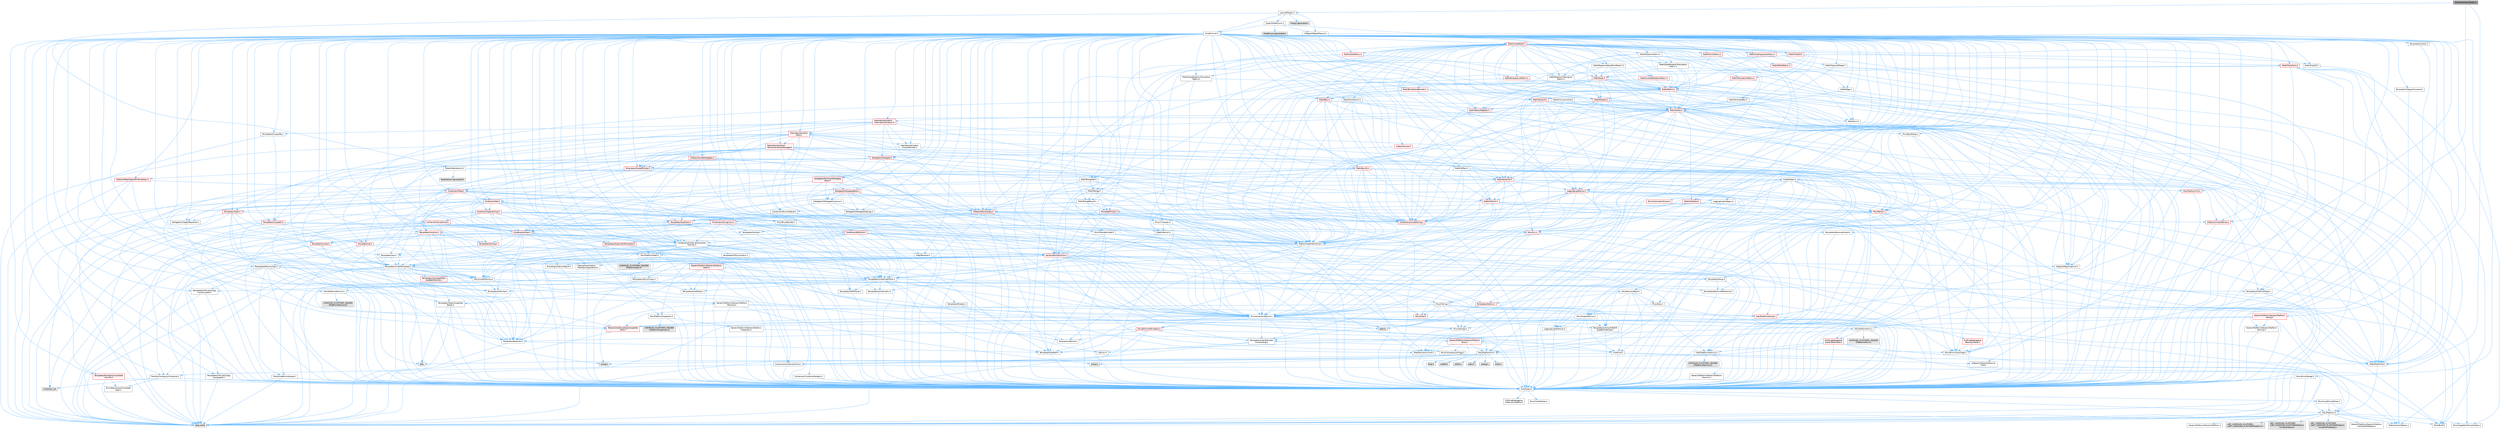digraph "OutlinerColumnTypes.h"
{
 // INTERACTIVE_SVG=YES
 // LATEX_PDF_SIZE
  bgcolor="transparent";
  edge [fontname=Helvetica,fontsize=10,labelfontname=Helvetica,labelfontsize=10];
  node [fontname=Helvetica,fontsize=10,shape=box,height=0.2,width=0.4];
  Node1 [id="Node000001",label="OutlinerColumnTypes.h",height=0.2,width=0.4,color="gray40", fillcolor="grey60", style="filled", fontcolor="black",tooltip=" "];
  Node1 -> Node2 [id="edge1_Node000001_Node000002",color="steelblue1",style="solid",tooltip=" "];
  Node2 [id="Node000002",label="CoreTypes.h",height=0.2,width=0.4,color="grey40", fillcolor="white", style="filled",URL="$dc/dec/CoreTypes_8h.html",tooltip=" "];
  Node2 -> Node3 [id="edge2_Node000002_Node000003",color="steelblue1",style="solid",tooltip=" "];
  Node3 [id="Node000003",label="HAL/Platform.h",height=0.2,width=0.4,color="grey40", fillcolor="white", style="filled",URL="$d9/dd0/Platform_8h.html",tooltip=" "];
  Node3 -> Node4 [id="edge3_Node000003_Node000004",color="steelblue1",style="solid",tooltip=" "];
  Node4 [id="Node000004",label="Misc/Build.h",height=0.2,width=0.4,color="grey40", fillcolor="white", style="filled",URL="$d3/dbb/Build_8h.html",tooltip=" "];
  Node3 -> Node5 [id="edge4_Node000003_Node000005",color="steelblue1",style="solid",tooltip=" "];
  Node5 [id="Node000005",label="Misc/LargeWorldCoordinates.h",height=0.2,width=0.4,color="grey40", fillcolor="white", style="filled",URL="$d2/dcb/LargeWorldCoordinates_8h.html",tooltip=" "];
  Node3 -> Node6 [id="edge5_Node000003_Node000006",color="steelblue1",style="solid",tooltip=" "];
  Node6 [id="Node000006",label="type_traits",height=0.2,width=0.4,color="grey60", fillcolor="#E0E0E0", style="filled",tooltip=" "];
  Node3 -> Node7 [id="edge6_Node000003_Node000007",color="steelblue1",style="solid",tooltip=" "];
  Node7 [id="Node000007",label="PreprocessorHelpers.h",height=0.2,width=0.4,color="grey40", fillcolor="white", style="filled",URL="$db/ddb/PreprocessorHelpers_8h.html",tooltip=" "];
  Node3 -> Node8 [id="edge7_Node000003_Node000008",color="steelblue1",style="solid",tooltip=" "];
  Node8 [id="Node000008",label="UBT_COMPILED_PLATFORM\l/UBT_COMPILED_PLATFORMPlatform\lCompilerPreSetup.h",height=0.2,width=0.4,color="grey60", fillcolor="#E0E0E0", style="filled",tooltip=" "];
  Node3 -> Node9 [id="edge8_Node000003_Node000009",color="steelblue1",style="solid",tooltip=" "];
  Node9 [id="Node000009",label="GenericPlatform/GenericPlatform\lCompilerPreSetup.h",height=0.2,width=0.4,color="grey40", fillcolor="white", style="filled",URL="$d9/dc8/GenericPlatformCompilerPreSetup_8h.html",tooltip=" "];
  Node3 -> Node10 [id="edge9_Node000003_Node000010",color="steelblue1",style="solid",tooltip=" "];
  Node10 [id="Node000010",label="GenericPlatform/GenericPlatform.h",height=0.2,width=0.4,color="grey40", fillcolor="white", style="filled",URL="$d6/d84/GenericPlatform_8h.html",tooltip=" "];
  Node3 -> Node11 [id="edge10_Node000003_Node000011",color="steelblue1",style="solid",tooltip=" "];
  Node11 [id="Node000011",label="UBT_COMPILED_PLATFORM\l/UBT_COMPILED_PLATFORMPlatform.h",height=0.2,width=0.4,color="grey60", fillcolor="#E0E0E0", style="filled",tooltip=" "];
  Node3 -> Node12 [id="edge11_Node000003_Node000012",color="steelblue1",style="solid",tooltip=" "];
  Node12 [id="Node000012",label="UBT_COMPILED_PLATFORM\l/UBT_COMPILED_PLATFORMPlatform\lCompilerSetup.h",height=0.2,width=0.4,color="grey60", fillcolor="#E0E0E0", style="filled",tooltip=" "];
  Node2 -> Node13 [id="edge12_Node000002_Node000013",color="steelblue1",style="solid",tooltip=" "];
  Node13 [id="Node000013",label="ProfilingDebugging\l/UMemoryDefines.h",height=0.2,width=0.4,color="grey40", fillcolor="white", style="filled",URL="$d2/da2/UMemoryDefines_8h.html",tooltip=" "];
  Node2 -> Node14 [id="edge13_Node000002_Node000014",color="steelblue1",style="solid",tooltip=" "];
  Node14 [id="Node000014",label="Misc/CoreMiscDefines.h",height=0.2,width=0.4,color="grey40", fillcolor="white", style="filled",URL="$da/d38/CoreMiscDefines_8h.html",tooltip=" "];
  Node14 -> Node3 [id="edge14_Node000014_Node000003",color="steelblue1",style="solid",tooltip=" "];
  Node14 -> Node7 [id="edge15_Node000014_Node000007",color="steelblue1",style="solid",tooltip=" "];
  Node2 -> Node15 [id="edge16_Node000002_Node000015",color="steelblue1",style="solid",tooltip=" "];
  Node15 [id="Node000015",label="Misc/CoreDefines.h",height=0.2,width=0.4,color="grey40", fillcolor="white", style="filled",URL="$d3/dd2/CoreDefines_8h.html",tooltip=" "];
  Node1 -> Node16 [id="edge17_Node000001_Node000016",color="steelblue1",style="solid",tooltip=" "];
  Node16 [id="Node000016",label="Layout/Margin.h",height=0.2,width=0.4,color="grey40", fillcolor="white", style="filled",URL="$d6/def/Margin_8h.html",tooltip=" "];
  Node16 -> Node17 [id="edge18_Node000016_Node000017",color="steelblue1",style="solid",tooltip=" "];
  Node17 [id="Node000017",label="CoreMinimal.h",height=0.2,width=0.4,color="grey40", fillcolor="white", style="filled",URL="$d7/d67/CoreMinimal_8h.html",tooltip=" "];
  Node17 -> Node2 [id="edge19_Node000017_Node000002",color="steelblue1",style="solid",tooltip=" "];
  Node17 -> Node18 [id="edge20_Node000017_Node000018",color="steelblue1",style="solid",tooltip=" "];
  Node18 [id="Node000018",label="CoreFwd.h",height=0.2,width=0.4,color="grey40", fillcolor="white", style="filled",URL="$d1/d1e/CoreFwd_8h.html",tooltip=" "];
  Node18 -> Node2 [id="edge21_Node000018_Node000002",color="steelblue1",style="solid",tooltip=" "];
  Node18 -> Node19 [id="edge22_Node000018_Node000019",color="steelblue1",style="solid",tooltip=" "];
  Node19 [id="Node000019",label="Containers/ContainersFwd.h",height=0.2,width=0.4,color="grey40", fillcolor="white", style="filled",URL="$d4/d0a/ContainersFwd_8h.html",tooltip=" "];
  Node19 -> Node3 [id="edge23_Node000019_Node000003",color="steelblue1",style="solid",tooltip=" "];
  Node19 -> Node2 [id="edge24_Node000019_Node000002",color="steelblue1",style="solid",tooltip=" "];
  Node19 -> Node20 [id="edge25_Node000019_Node000020",color="steelblue1",style="solid",tooltip=" "];
  Node20 [id="Node000020",label="Traits/IsContiguousContainer.h",height=0.2,width=0.4,color="grey40", fillcolor="white", style="filled",URL="$d5/d3c/IsContiguousContainer_8h.html",tooltip=" "];
  Node20 -> Node2 [id="edge26_Node000020_Node000002",color="steelblue1",style="solid",tooltip=" "];
  Node20 -> Node21 [id="edge27_Node000020_Node000021",color="steelblue1",style="solid",tooltip=" "];
  Node21 [id="Node000021",label="Misc/StaticAssertComplete\lType.h",height=0.2,width=0.4,color="grey40", fillcolor="white", style="filled",URL="$d5/d4e/StaticAssertCompleteType_8h.html",tooltip=" "];
  Node20 -> Node22 [id="edge28_Node000020_Node000022",color="steelblue1",style="solid",tooltip=" "];
  Node22 [id="Node000022",label="initializer_list",height=0.2,width=0.4,color="grey60", fillcolor="#E0E0E0", style="filled",tooltip=" "];
  Node18 -> Node23 [id="edge29_Node000018_Node000023",color="steelblue1",style="solid",tooltip=" "];
  Node23 [id="Node000023",label="Math/MathFwd.h",height=0.2,width=0.4,color="grey40", fillcolor="white", style="filled",URL="$d2/d10/MathFwd_8h.html",tooltip=" "];
  Node23 -> Node3 [id="edge30_Node000023_Node000003",color="steelblue1",style="solid",tooltip=" "];
  Node18 -> Node24 [id="edge31_Node000018_Node000024",color="steelblue1",style="solid",tooltip=" "];
  Node24 [id="Node000024",label="UObject/UObjectHierarchy\lFwd.h",height=0.2,width=0.4,color="grey40", fillcolor="white", style="filled",URL="$d3/d13/UObjectHierarchyFwd_8h.html",tooltip=" "];
  Node17 -> Node24 [id="edge32_Node000017_Node000024",color="steelblue1",style="solid",tooltip=" "];
  Node17 -> Node19 [id="edge33_Node000017_Node000019",color="steelblue1",style="solid",tooltip=" "];
  Node17 -> Node25 [id="edge34_Node000017_Node000025",color="steelblue1",style="solid",tooltip=" "];
  Node25 [id="Node000025",label="Misc/VarArgs.h",height=0.2,width=0.4,color="grey40", fillcolor="white", style="filled",URL="$d5/d6f/VarArgs_8h.html",tooltip=" "];
  Node25 -> Node2 [id="edge35_Node000025_Node000002",color="steelblue1",style="solid",tooltip=" "];
  Node17 -> Node26 [id="edge36_Node000017_Node000026",color="steelblue1",style="solid",tooltip=" "];
  Node26 [id="Node000026",label="Logging/LogVerbosity.h",height=0.2,width=0.4,color="grey40", fillcolor="white", style="filled",URL="$d2/d8f/LogVerbosity_8h.html",tooltip=" "];
  Node26 -> Node2 [id="edge37_Node000026_Node000002",color="steelblue1",style="solid",tooltip=" "];
  Node17 -> Node27 [id="edge38_Node000017_Node000027",color="steelblue1",style="solid",tooltip=" "];
  Node27 [id="Node000027",label="Misc/OutputDevice.h",height=0.2,width=0.4,color="grey40", fillcolor="white", style="filled",URL="$d7/d32/OutputDevice_8h.html",tooltip=" "];
  Node27 -> Node18 [id="edge39_Node000027_Node000018",color="steelblue1",style="solid",tooltip=" "];
  Node27 -> Node2 [id="edge40_Node000027_Node000002",color="steelblue1",style="solid",tooltip=" "];
  Node27 -> Node26 [id="edge41_Node000027_Node000026",color="steelblue1",style="solid",tooltip=" "];
  Node27 -> Node25 [id="edge42_Node000027_Node000025",color="steelblue1",style="solid",tooltip=" "];
  Node27 -> Node28 [id="edge43_Node000027_Node000028",color="steelblue1",style="solid",tooltip=" "];
  Node28 [id="Node000028",label="Templates/IsArrayOrRefOf\lTypeByPredicate.h",height=0.2,width=0.4,color="grey40", fillcolor="white", style="filled",URL="$d6/da1/IsArrayOrRefOfTypeByPredicate_8h.html",tooltip=" "];
  Node28 -> Node2 [id="edge44_Node000028_Node000002",color="steelblue1",style="solid",tooltip=" "];
  Node27 -> Node29 [id="edge45_Node000027_Node000029",color="steelblue1",style="solid",tooltip=" "];
  Node29 [id="Node000029",label="Templates/IsValidVariadic\lFunctionArg.h",height=0.2,width=0.4,color="grey40", fillcolor="white", style="filled",URL="$d0/dc8/IsValidVariadicFunctionArg_8h.html",tooltip=" "];
  Node29 -> Node2 [id="edge46_Node000029_Node000002",color="steelblue1",style="solid",tooltip=" "];
  Node29 -> Node30 [id="edge47_Node000029_Node000030",color="steelblue1",style="solid",tooltip=" "];
  Node30 [id="Node000030",label="IsEnum.h",height=0.2,width=0.4,color="grey40", fillcolor="white", style="filled",URL="$d4/de5/IsEnum_8h.html",tooltip=" "];
  Node29 -> Node6 [id="edge48_Node000029_Node000006",color="steelblue1",style="solid",tooltip=" "];
  Node27 -> Node31 [id="edge49_Node000027_Node000031",color="steelblue1",style="solid",tooltip=" "];
  Node31 [id="Node000031",label="Traits/IsCharEncodingCompatible\lWith.h",height=0.2,width=0.4,color="red", fillcolor="#FFF0F0", style="filled",URL="$df/dd1/IsCharEncodingCompatibleWith_8h.html",tooltip=" "];
  Node31 -> Node6 [id="edge50_Node000031_Node000006",color="steelblue1",style="solid",tooltip=" "];
  Node17 -> Node33 [id="edge51_Node000017_Node000033",color="steelblue1",style="solid",tooltip=" "];
  Node33 [id="Node000033",label="HAL/PlatformCrt.h",height=0.2,width=0.4,color="grey40", fillcolor="white", style="filled",URL="$d8/d75/PlatformCrt_8h.html",tooltip=" "];
  Node33 -> Node34 [id="edge52_Node000033_Node000034",color="steelblue1",style="solid",tooltip=" "];
  Node34 [id="Node000034",label="new",height=0.2,width=0.4,color="grey60", fillcolor="#E0E0E0", style="filled",tooltip=" "];
  Node33 -> Node35 [id="edge53_Node000033_Node000035",color="steelblue1",style="solid",tooltip=" "];
  Node35 [id="Node000035",label="wchar.h",height=0.2,width=0.4,color="grey60", fillcolor="#E0E0E0", style="filled",tooltip=" "];
  Node33 -> Node36 [id="edge54_Node000033_Node000036",color="steelblue1",style="solid",tooltip=" "];
  Node36 [id="Node000036",label="stddef.h",height=0.2,width=0.4,color="grey60", fillcolor="#E0E0E0", style="filled",tooltip=" "];
  Node33 -> Node37 [id="edge55_Node000033_Node000037",color="steelblue1",style="solid",tooltip=" "];
  Node37 [id="Node000037",label="stdlib.h",height=0.2,width=0.4,color="grey60", fillcolor="#E0E0E0", style="filled",tooltip=" "];
  Node33 -> Node38 [id="edge56_Node000033_Node000038",color="steelblue1",style="solid",tooltip=" "];
  Node38 [id="Node000038",label="stdio.h",height=0.2,width=0.4,color="grey60", fillcolor="#E0E0E0", style="filled",tooltip=" "];
  Node33 -> Node39 [id="edge57_Node000033_Node000039",color="steelblue1",style="solid",tooltip=" "];
  Node39 [id="Node000039",label="stdarg.h",height=0.2,width=0.4,color="grey60", fillcolor="#E0E0E0", style="filled",tooltip=" "];
  Node33 -> Node40 [id="edge58_Node000033_Node000040",color="steelblue1",style="solid",tooltip=" "];
  Node40 [id="Node000040",label="math.h",height=0.2,width=0.4,color="grey60", fillcolor="#E0E0E0", style="filled",tooltip=" "];
  Node33 -> Node41 [id="edge59_Node000033_Node000041",color="steelblue1",style="solid",tooltip=" "];
  Node41 [id="Node000041",label="float.h",height=0.2,width=0.4,color="grey60", fillcolor="#E0E0E0", style="filled",tooltip=" "];
  Node33 -> Node42 [id="edge60_Node000033_Node000042",color="steelblue1",style="solid",tooltip=" "];
  Node42 [id="Node000042",label="string.h",height=0.2,width=0.4,color="grey60", fillcolor="#E0E0E0", style="filled",tooltip=" "];
  Node17 -> Node43 [id="edge61_Node000017_Node000043",color="steelblue1",style="solid",tooltip=" "];
  Node43 [id="Node000043",label="HAL/PlatformMisc.h",height=0.2,width=0.4,color="grey40", fillcolor="white", style="filled",URL="$d0/df5/PlatformMisc_8h.html",tooltip=" "];
  Node43 -> Node2 [id="edge62_Node000043_Node000002",color="steelblue1",style="solid",tooltip=" "];
  Node43 -> Node44 [id="edge63_Node000043_Node000044",color="steelblue1",style="solid",tooltip=" "];
  Node44 [id="Node000044",label="GenericPlatform/GenericPlatform\lMisc.h",height=0.2,width=0.4,color="red", fillcolor="#FFF0F0", style="filled",URL="$db/d9a/GenericPlatformMisc_8h.html",tooltip=" "];
  Node44 -> Node18 [id="edge64_Node000044_Node000018",color="steelblue1",style="solid",tooltip=" "];
  Node44 -> Node2 [id="edge65_Node000044_Node000002",color="steelblue1",style="solid",tooltip=" "];
  Node44 -> Node33 [id="edge66_Node000044_Node000033",color="steelblue1",style="solid",tooltip=" "];
  Node44 -> Node48 [id="edge67_Node000044_Node000048",color="steelblue1",style="solid",tooltip=" "];
  Node48 [id="Node000048",label="Math/NumericLimits.h",height=0.2,width=0.4,color="grey40", fillcolor="white", style="filled",URL="$df/d1b/NumericLimits_8h.html",tooltip=" "];
  Node48 -> Node2 [id="edge68_Node000048_Node000002",color="steelblue1",style="solid",tooltip=" "];
  Node44 -> Node49 [id="edge69_Node000044_Node000049",color="steelblue1",style="solid",tooltip=" "];
  Node49 [id="Node000049",label="Misc/CompressionFlags.h",height=0.2,width=0.4,color="grey40", fillcolor="white", style="filled",URL="$d9/d76/CompressionFlags_8h.html",tooltip=" "];
  Node44 -> Node50 [id="edge70_Node000044_Node000050",color="steelblue1",style="solid",tooltip=" "];
  Node50 [id="Node000050",label="Misc/EnumClassFlags.h",height=0.2,width=0.4,color="grey40", fillcolor="white", style="filled",URL="$d8/de7/EnumClassFlags_8h.html",tooltip=" "];
  Node43 -> Node53 [id="edge71_Node000043_Node000053",color="steelblue1",style="solid",tooltip=" "];
  Node53 [id="Node000053",label="COMPILED_PLATFORM_HEADER\l(PlatformMisc.h)",height=0.2,width=0.4,color="grey60", fillcolor="#E0E0E0", style="filled",tooltip=" "];
  Node43 -> Node54 [id="edge72_Node000043_Node000054",color="steelblue1",style="solid",tooltip=" "];
  Node54 [id="Node000054",label="ProfilingDebugging\l/CpuProfilerTrace.h",height=0.2,width=0.4,color="red", fillcolor="#FFF0F0", style="filled",URL="$da/dcb/CpuProfilerTrace_8h.html",tooltip=" "];
  Node54 -> Node2 [id="edge73_Node000054_Node000002",color="steelblue1",style="solid",tooltip=" "];
  Node54 -> Node19 [id="edge74_Node000054_Node000019",color="steelblue1",style="solid",tooltip=" "];
  Node54 -> Node55 [id="edge75_Node000054_Node000055",color="steelblue1",style="solid",tooltip=" "];
  Node55 [id="Node000055",label="HAL/PlatformAtomics.h",height=0.2,width=0.4,color="grey40", fillcolor="white", style="filled",URL="$d3/d36/PlatformAtomics_8h.html",tooltip=" "];
  Node55 -> Node2 [id="edge76_Node000055_Node000002",color="steelblue1",style="solid",tooltip=" "];
  Node55 -> Node56 [id="edge77_Node000055_Node000056",color="steelblue1",style="solid",tooltip=" "];
  Node56 [id="Node000056",label="GenericPlatform/GenericPlatform\lAtomics.h",height=0.2,width=0.4,color="grey40", fillcolor="white", style="filled",URL="$da/d72/GenericPlatformAtomics_8h.html",tooltip=" "];
  Node56 -> Node2 [id="edge78_Node000056_Node000002",color="steelblue1",style="solid",tooltip=" "];
  Node55 -> Node57 [id="edge79_Node000055_Node000057",color="steelblue1",style="solid",tooltip=" "];
  Node57 [id="Node000057",label="COMPILED_PLATFORM_HEADER\l(PlatformAtomics.h)",height=0.2,width=0.4,color="grey60", fillcolor="#E0E0E0", style="filled",tooltip=" "];
  Node54 -> Node7 [id="edge80_Node000054_Node000007",color="steelblue1",style="solid",tooltip=" "];
  Node54 -> Node4 [id="edge81_Node000054_Node000004",color="steelblue1",style="solid",tooltip=" "];
  Node17 -> Node62 [id="edge82_Node000017_Node000062",color="steelblue1",style="solid",tooltip=" "];
  Node62 [id="Node000062",label="Misc/AssertionMacros.h",height=0.2,width=0.4,color="grey40", fillcolor="white", style="filled",URL="$d0/dfa/AssertionMacros_8h.html",tooltip=" "];
  Node62 -> Node2 [id="edge83_Node000062_Node000002",color="steelblue1",style="solid",tooltip=" "];
  Node62 -> Node3 [id="edge84_Node000062_Node000003",color="steelblue1",style="solid",tooltip=" "];
  Node62 -> Node43 [id="edge85_Node000062_Node000043",color="steelblue1",style="solid",tooltip=" "];
  Node62 -> Node7 [id="edge86_Node000062_Node000007",color="steelblue1",style="solid",tooltip=" "];
  Node62 -> Node63 [id="edge87_Node000062_Node000063",color="steelblue1",style="solid",tooltip=" "];
  Node63 [id="Node000063",label="Templates/EnableIf.h",height=0.2,width=0.4,color="grey40", fillcolor="white", style="filled",URL="$d7/d60/EnableIf_8h.html",tooltip=" "];
  Node63 -> Node2 [id="edge88_Node000063_Node000002",color="steelblue1",style="solid",tooltip=" "];
  Node62 -> Node28 [id="edge89_Node000062_Node000028",color="steelblue1",style="solid",tooltip=" "];
  Node62 -> Node29 [id="edge90_Node000062_Node000029",color="steelblue1",style="solid",tooltip=" "];
  Node62 -> Node31 [id="edge91_Node000062_Node000031",color="steelblue1",style="solid",tooltip=" "];
  Node62 -> Node25 [id="edge92_Node000062_Node000025",color="steelblue1",style="solid",tooltip=" "];
  Node62 -> Node64 [id="edge93_Node000062_Node000064",color="steelblue1",style="solid",tooltip=" "];
  Node64 [id="Node000064",label="String/FormatStringSan.h",height=0.2,width=0.4,color="red", fillcolor="#FFF0F0", style="filled",URL="$d3/d8b/FormatStringSan_8h.html",tooltip=" "];
  Node64 -> Node6 [id="edge94_Node000064_Node000006",color="steelblue1",style="solid",tooltip=" "];
  Node64 -> Node2 [id="edge95_Node000064_Node000002",color="steelblue1",style="solid",tooltip=" "];
  Node64 -> Node65 [id="edge96_Node000064_Node000065",color="steelblue1",style="solid",tooltip=" "];
  Node65 [id="Node000065",label="Templates/Requires.h",height=0.2,width=0.4,color="grey40", fillcolor="white", style="filled",URL="$dc/d96/Requires_8h.html",tooltip=" "];
  Node65 -> Node63 [id="edge97_Node000065_Node000063",color="steelblue1",style="solid",tooltip=" "];
  Node65 -> Node6 [id="edge98_Node000065_Node000006",color="steelblue1",style="solid",tooltip=" "];
  Node64 -> Node66 [id="edge99_Node000064_Node000066",color="steelblue1",style="solid",tooltip=" "];
  Node66 [id="Node000066",label="Templates/Identity.h",height=0.2,width=0.4,color="grey40", fillcolor="white", style="filled",URL="$d0/dd5/Identity_8h.html",tooltip=" "];
  Node64 -> Node29 [id="edge100_Node000064_Node000029",color="steelblue1",style="solid",tooltip=" "];
  Node64 -> Node19 [id="edge101_Node000064_Node000019",color="steelblue1",style="solid",tooltip=" "];
  Node62 -> Node70 [id="edge102_Node000062_Node000070",color="steelblue1",style="solid",tooltip=" "];
  Node70 [id="Node000070",label="atomic",height=0.2,width=0.4,color="grey60", fillcolor="#E0E0E0", style="filled",tooltip=" "];
  Node17 -> Node71 [id="edge103_Node000017_Node000071",color="steelblue1",style="solid",tooltip=" "];
  Node71 [id="Node000071",label="Templates/IsPointer.h",height=0.2,width=0.4,color="grey40", fillcolor="white", style="filled",URL="$d7/d05/IsPointer_8h.html",tooltip=" "];
  Node71 -> Node2 [id="edge104_Node000071_Node000002",color="steelblue1",style="solid",tooltip=" "];
  Node17 -> Node72 [id="edge105_Node000017_Node000072",color="steelblue1",style="solid",tooltip=" "];
  Node72 [id="Node000072",label="HAL/PlatformMemory.h",height=0.2,width=0.4,color="grey40", fillcolor="white", style="filled",URL="$de/d68/PlatformMemory_8h.html",tooltip=" "];
  Node72 -> Node2 [id="edge106_Node000072_Node000002",color="steelblue1",style="solid",tooltip=" "];
  Node72 -> Node73 [id="edge107_Node000072_Node000073",color="steelblue1",style="solid",tooltip=" "];
  Node73 [id="Node000073",label="GenericPlatform/GenericPlatform\lMemory.h",height=0.2,width=0.4,color="grey40", fillcolor="white", style="filled",URL="$dd/d22/GenericPlatformMemory_8h.html",tooltip=" "];
  Node73 -> Node18 [id="edge108_Node000073_Node000018",color="steelblue1",style="solid",tooltip=" "];
  Node73 -> Node2 [id="edge109_Node000073_Node000002",color="steelblue1",style="solid",tooltip=" "];
  Node73 -> Node74 [id="edge110_Node000073_Node000074",color="steelblue1",style="solid",tooltip=" "];
  Node74 [id="Node000074",label="HAL/PlatformString.h",height=0.2,width=0.4,color="red", fillcolor="#FFF0F0", style="filled",URL="$db/db5/PlatformString_8h.html",tooltip=" "];
  Node74 -> Node2 [id="edge111_Node000074_Node000002",color="steelblue1",style="solid",tooltip=" "];
  Node73 -> Node42 [id="edge112_Node000073_Node000042",color="steelblue1",style="solid",tooltip=" "];
  Node73 -> Node35 [id="edge113_Node000073_Node000035",color="steelblue1",style="solid",tooltip=" "];
  Node72 -> Node76 [id="edge114_Node000072_Node000076",color="steelblue1",style="solid",tooltip=" "];
  Node76 [id="Node000076",label="COMPILED_PLATFORM_HEADER\l(PlatformMemory.h)",height=0.2,width=0.4,color="grey60", fillcolor="#E0E0E0", style="filled",tooltip=" "];
  Node17 -> Node55 [id="edge115_Node000017_Node000055",color="steelblue1",style="solid",tooltip=" "];
  Node17 -> Node77 [id="edge116_Node000017_Node000077",color="steelblue1",style="solid",tooltip=" "];
  Node77 [id="Node000077",label="Misc/Exec.h",height=0.2,width=0.4,color="grey40", fillcolor="white", style="filled",URL="$de/ddb/Exec_8h.html",tooltip=" "];
  Node77 -> Node2 [id="edge117_Node000077_Node000002",color="steelblue1",style="solid",tooltip=" "];
  Node77 -> Node62 [id="edge118_Node000077_Node000062",color="steelblue1",style="solid",tooltip=" "];
  Node17 -> Node78 [id="edge119_Node000017_Node000078",color="steelblue1",style="solid",tooltip=" "];
  Node78 [id="Node000078",label="HAL/MemoryBase.h",height=0.2,width=0.4,color="grey40", fillcolor="white", style="filled",URL="$d6/d9f/MemoryBase_8h.html",tooltip=" "];
  Node78 -> Node2 [id="edge120_Node000078_Node000002",color="steelblue1",style="solid",tooltip=" "];
  Node78 -> Node55 [id="edge121_Node000078_Node000055",color="steelblue1",style="solid",tooltip=" "];
  Node78 -> Node33 [id="edge122_Node000078_Node000033",color="steelblue1",style="solid",tooltip=" "];
  Node78 -> Node77 [id="edge123_Node000078_Node000077",color="steelblue1",style="solid",tooltip=" "];
  Node78 -> Node27 [id="edge124_Node000078_Node000027",color="steelblue1",style="solid",tooltip=" "];
  Node78 -> Node79 [id="edge125_Node000078_Node000079",color="steelblue1",style="solid",tooltip=" "];
  Node79 [id="Node000079",label="Templates/Atomic.h",height=0.2,width=0.4,color="red", fillcolor="#FFF0F0", style="filled",URL="$d3/d91/Atomic_8h.html",tooltip=" "];
  Node79 -> Node70 [id="edge126_Node000079_Node000070",color="steelblue1",style="solid",tooltip=" "];
  Node17 -> Node88 [id="edge127_Node000017_Node000088",color="steelblue1",style="solid",tooltip=" "];
  Node88 [id="Node000088",label="HAL/UnrealMemory.h",height=0.2,width=0.4,color="grey40", fillcolor="white", style="filled",URL="$d9/d96/UnrealMemory_8h.html",tooltip=" "];
  Node88 -> Node2 [id="edge128_Node000088_Node000002",color="steelblue1",style="solid",tooltip=" "];
  Node88 -> Node73 [id="edge129_Node000088_Node000073",color="steelblue1",style="solid",tooltip=" "];
  Node88 -> Node78 [id="edge130_Node000088_Node000078",color="steelblue1",style="solid",tooltip=" "];
  Node88 -> Node72 [id="edge131_Node000088_Node000072",color="steelblue1",style="solid",tooltip=" "];
  Node88 -> Node89 [id="edge132_Node000088_Node000089",color="steelblue1",style="solid",tooltip=" "];
  Node89 [id="Node000089",label="ProfilingDebugging\l/MemoryTrace.h",height=0.2,width=0.4,color="red", fillcolor="#FFF0F0", style="filled",URL="$da/dd7/MemoryTrace_8h.html",tooltip=" "];
  Node89 -> Node3 [id="edge133_Node000089_Node000003",color="steelblue1",style="solid",tooltip=" "];
  Node89 -> Node50 [id="edge134_Node000089_Node000050",color="steelblue1",style="solid",tooltip=" "];
  Node88 -> Node71 [id="edge135_Node000088_Node000071",color="steelblue1",style="solid",tooltip=" "];
  Node17 -> Node90 [id="edge136_Node000017_Node000090",color="steelblue1",style="solid",tooltip=" "];
  Node90 [id="Node000090",label="Templates/IsArithmetic.h",height=0.2,width=0.4,color="grey40", fillcolor="white", style="filled",URL="$d2/d5d/IsArithmetic_8h.html",tooltip=" "];
  Node90 -> Node2 [id="edge137_Node000090_Node000002",color="steelblue1",style="solid",tooltip=" "];
  Node17 -> Node84 [id="edge138_Node000017_Node000084",color="steelblue1",style="solid",tooltip=" "];
  Node84 [id="Node000084",label="Templates/AndOrNot.h",height=0.2,width=0.4,color="grey40", fillcolor="white", style="filled",URL="$db/d0a/AndOrNot_8h.html",tooltip=" "];
  Node84 -> Node2 [id="edge139_Node000084_Node000002",color="steelblue1",style="solid",tooltip=" "];
  Node17 -> Node91 [id="edge140_Node000017_Node000091",color="steelblue1",style="solid",tooltip=" "];
  Node91 [id="Node000091",label="Templates/IsPODType.h",height=0.2,width=0.4,color="grey40", fillcolor="white", style="filled",URL="$d7/db1/IsPODType_8h.html",tooltip=" "];
  Node91 -> Node2 [id="edge141_Node000091_Node000002",color="steelblue1",style="solid",tooltip=" "];
  Node17 -> Node92 [id="edge142_Node000017_Node000092",color="steelblue1",style="solid",tooltip=" "];
  Node92 [id="Node000092",label="Templates/IsUECoreType.h",height=0.2,width=0.4,color="grey40", fillcolor="white", style="filled",URL="$d1/db8/IsUECoreType_8h.html",tooltip=" "];
  Node92 -> Node2 [id="edge143_Node000092_Node000002",color="steelblue1",style="solid",tooltip=" "];
  Node92 -> Node6 [id="edge144_Node000092_Node000006",color="steelblue1",style="solid",tooltip=" "];
  Node17 -> Node85 [id="edge145_Node000017_Node000085",color="steelblue1",style="solid",tooltip=" "];
  Node85 [id="Node000085",label="Templates/IsTriviallyCopy\lConstructible.h",height=0.2,width=0.4,color="grey40", fillcolor="white", style="filled",URL="$d3/d78/IsTriviallyCopyConstructible_8h.html",tooltip=" "];
  Node85 -> Node2 [id="edge146_Node000085_Node000002",color="steelblue1",style="solid",tooltip=" "];
  Node85 -> Node6 [id="edge147_Node000085_Node000006",color="steelblue1",style="solid",tooltip=" "];
  Node17 -> Node93 [id="edge148_Node000017_Node000093",color="steelblue1",style="solid",tooltip=" "];
  Node93 [id="Node000093",label="Templates/UnrealTypeTraits.h",height=0.2,width=0.4,color="grey40", fillcolor="white", style="filled",URL="$d2/d2d/UnrealTypeTraits_8h.html",tooltip=" "];
  Node93 -> Node2 [id="edge149_Node000093_Node000002",color="steelblue1",style="solid",tooltip=" "];
  Node93 -> Node71 [id="edge150_Node000093_Node000071",color="steelblue1",style="solid",tooltip=" "];
  Node93 -> Node62 [id="edge151_Node000093_Node000062",color="steelblue1",style="solid",tooltip=" "];
  Node93 -> Node84 [id="edge152_Node000093_Node000084",color="steelblue1",style="solid",tooltip=" "];
  Node93 -> Node63 [id="edge153_Node000093_Node000063",color="steelblue1",style="solid",tooltip=" "];
  Node93 -> Node90 [id="edge154_Node000093_Node000090",color="steelblue1",style="solid",tooltip=" "];
  Node93 -> Node30 [id="edge155_Node000093_Node000030",color="steelblue1",style="solid",tooltip=" "];
  Node93 -> Node94 [id="edge156_Node000093_Node000094",color="steelblue1",style="solid",tooltip=" "];
  Node94 [id="Node000094",label="Templates/Models.h",height=0.2,width=0.4,color="grey40", fillcolor="white", style="filled",URL="$d3/d0c/Models_8h.html",tooltip=" "];
  Node94 -> Node66 [id="edge157_Node000094_Node000066",color="steelblue1",style="solid",tooltip=" "];
  Node93 -> Node91 [id="edge158_Node000093_Node000091",color="steelblue1",style="solid",tooltip=" "];
  Node93 -> Node92 [id="edge159_Node000093_Node000092",color="steelblue1",style="solid",tooltip=" "];
  Node93 -> Node85 [id="edge160_Node000093_Node000085",color="steelblue1",style="solid",tooltip=" "];
  Node17 -> Node63 [id="edge161_Node000017_Node000063",color="steelblue1",style="solid",tooltip=" "];
  Node17 -> Node95 [id="edge162_Node000017_Node000095",color="steelblue1",style="solid",tooltip=" "];
  Node95 [id="Node000095",label="Templates/RemoveReference.h",height=0.2,width=0.4,color="grey40", fillcolor="white", style="filled",URL="$da/dbe/RemoveReference_8h.html",tooltip=" "];
  Node95 -> Node2 [id="edge163_Node000095_Node000002",color="steelblue1",style="solid",tooltip=" "];
  Node17 -> Node96 [id="edge164_Node000017_Node000096",color="steelblue1",style="solid",tooltip=" "];
  Node96 [id="Node000096",label="Templates/IntegralConstant.h",height=0.2,width=0.4,color="grey40", fillcolor="white", style="filled",URL="$db/d1b/IntegralConstant_8h.html",tooltip=" "];
  Node96 -> Node2 [id="edge165_Node000096_Node000002",color="steelblue1",style="solid",tooltip=" "];
  Node17 -> Node97 [id="edge166_Node000017_Node000097",color="steelblue1",style="solid",tooltip=" "];
  Node97 [id="Node000097",label="Templates/IsClass.h",height=0.2,width=0.4,color="grey40", fillcolor="white", style="filled",URL="$db/dcb/IsClass_8h.html",tooltip=" "];
  Node97 -> Node2 [id="edge167_Node000097_Node000002",color="steelblue1",style="solid",tooltip=" "];
  Node17 -> Node98 [id="edge168_Node000017_Node000098",color="steelblue1",style="solid",tooltip=" "];
  Node98 [id="Node000098",label="Templates/TypeCompatible\lBytes.h",height=0.2,width=0.4,color="grey40", fillcolor="white", style="filled",URL="$df/d0a/TypeCompatibleBytes_8h.html",tooltip=" "];
  Node98 -> Node2 [id="edge169_Node000098_Node000002",color="steelblue1",style="solid",tooltip=" "];
  Node98 -> Node42 [id="edge170_Node000098_Node000042",color="steelblue1",style="solid",tooltip=" "];
  Node98 -> Node34 [id="edge171_Node000098_Node000034",color="steelblue1",style="solid",tooltip=" "];
  Node98 -> Node6 [id="edge172_Node000098_Node000006",color="steelblue1",style="solid",tooltip=" "];
  Node17 -> Node20 [id="edge173_Node000017_Node000020",color="steelblue1",style="solid",tooltip=" "];
  Node17 -> Node99 [id="edge174_Node000017_Node000099",color="steelblue1",style="solid",tooltip=" "];
  Node99 [id="Node000099",label="Templates/UnrealTemplate.h",height=0.2,width=0.4,color="grey40", fillcolor="white", style="filled",URL="$d4/d24/UnrealTemplate_8h.html",tooltip=" "];
  Node99 -> Node2 [id="edge175_Node000099_Node000002",color="steelblue1",style="solid",tooltip=" "];
  Node99 -> Node71 [id="edge176_Node000099_Node000071",color="steelblue1",style="solid",tooltip=" "];
  Node99 -> Node88 [id="edge177_Node000099_Node000088",color="steelblue1",style="solid",tooltip=" "];
  Node99 -> Node100 [id="edge178_Node000099_Node000100",color="steelblue1",style="solid",tooltip=" "];
  Node100 [id="Node000100",label="Templates/CopyQualifiers\lAndRefsFromTo.h",height=0.2,width=0.4,color="red", fillcolor="#FFF0F0", style="filled",URL="$d3/db3/CopyQualifiersAndRefsFromTo_8h.html",tooltip=" "];
  Node99 -> Node93 [id="edge179_Node000099_Node000093",color="steelblue1",style="solid",tooltip=" "];
  Node99 -> Node95 [id="edge180_Node000099_Node000095",color="steelblue1",style="solid",tooltip=" "];
  Node99 -> Node65 [id="edge181_Node000099_Node000065",color="steelblue1",style="solid",tooltip=" "];
  Node99 -> Node98 [id="edge182_Node000099_Node000098",color="steelblue1",style="solid",tooltip=" "];
  Node99 -> Node66 [id="edge183_Node000099_Node000066",color="steelblue1",style="solid",tooltip=" "];
  Node99 -> Node20 [id="edge184_Node000099_Node000020",color="steelblue1",style="solid",tooltip=" "];
  Node99 -> Node102 [id="edge185_Node000099_Node000102",color="steelblue1",style="solid",tooltip=" "];
  Node102 [id="Node000102",label="Traits/UseBitwiseSwap.h",height=0.2,width=0.4,color="grey40", fillcolor="white", style="filled",URL="$db/df3/UseBitwiseSwap_8h.html",tooltip=" "];
  Node102 -> Node2 [id="edge186_Node000102_Node000002",color="steelblue1",style="solid",tooltip=" "];
  Node102 -> Node6 [id="edge187_Node000102_Node000006",color="steelblue1",style="solid",tooltip=" "];
  Node99 -> Node6 [id="edge188_Node000099_Node000006",color="steelblue1",style="solid",tooltip=" "];
  Node17 -> Node48 [id="edge189_Node000017_Node000048",color="steelblue1",style="solid",tooltip=" "];
  Node17 -> Node103 [id="edge190_Node000017_Node000103",color="steelblue1",style="solid",tooltip=" "];
  Node103 [id="Node000103",label="HAL/PlatformMath.h",height=0.2,width=0.4,color="grey40", fillcolor="white", style="filled",URL="$dc/d53/PlatformMath_8h.html",tooltip=" "];
  Node103 -> Node2 [id="edge191_Node000103_Node000002",color="steelblue1",style="solid",tooltip=" "];
  Node103 -> Node104 [id="edge192_Node000103_Node000104",color="steelblue1",style="solid",tooltip=" "];
  Node104 [id="Node000104",label="GenericPlatform/GenericPlatform\lMath.h",height=0.2,width=0.4,color="red", fillcolor="#FFF0F0", style="filled",URL="$d5/d79/GenericPlatformMath_8h.html",tooltip=" "];
  Node104 -> Node2 [id="edge193_Node000104_Node000002",color="steelblue1",style="solid",tooltip=" "];
  Node104 -> Node19 [id="edge194_Node000104_Node000019",color="steelblue1",style="solid",tooltip=" "];
  Node104 -> Node33 [id="edge195_Node000104_Node000033",color="steelblue1",style="solid",tooltip=" "];
  Node104 -> Node84 [id="edge196_Node000104_Node000084",color="steelblue1",style="solid",tooltip=" "];
  Node104 -> Node105 [id="edge197_Node000104_Node000105",color="steelblue1",style="solid",tooltip=" "];
  Node105 [id="Node000105",label="Templates/Decay.h",height=0.2,width=0.4,color="grey40", fillcolor="white", style="filled",URL="$dd/d0f/Decay_8h.html",tooltip=" "];
  Node105 -> Node2 [id="edge198_Node000105_Node000002",color="steelblue1",style="solid",tooltip=" "];
  Node105 -> Node95 [id="edge199_Node000105_Node000095",color="steelblue1",style="solid",tooltip=" "];
  Node105 -> Node6 [id="edge200_Node000105_Node000006",color="steelblue1",style="solid",tooltip=" "];
  Node104 -> Node93 [id="edge201_Node000104_Node000093",color="steelblue1",style="solid",tooltip=" "];
  Node104 -> Node65 [id="edge202_Node000104_Node000065",color="steelblue1",style="solid",tooltip=" "];
  Node104 -> Node98 [id="edge203_Node000104_Node000098",color="steelblue1",style="solid",tooltip=" "];
  Node104 -> Node6 [id="edge204_Node000104_Node000006",color="steelblue1",style="solid",tooltip=" "];
  Node103 -> Node110 [id="edge205_Node000103_Node000110",color="steelblue1",style="solid",tooltip=" "];
  Node110 [id="Node000110",label="COMPILED_PLATFORM_HEADER\l(PlatformMath.h)",height=0.2,width=0.4,color="grey60", fillcolor="#E0E0E0", style="filled",tooltip=" "];
  Node17 -> Node86 [id="edge206_Node000017_Node000086",color="steelblue1",style="solid",tooltip=" "];
  Node86 [id="Node000086",label="Templates/IsTriviallyCopy\lAssignable.h",height=0.2,width=0.4,color="grey40", fillcolor="white", style="filled",URL="$d2/df2/IsTriviallyCopyAssignable_8h.html",tooltip=" "];
  Node86 -> Node2 [id="edge207_Node000086_Node000002",color="steelblue1",style="solid",tooltip=" "];
  Node86 -> Node6 [id="edge208_Node000086_Node000006",color="steelblue1",style="solid",tooltip=" "];
  Node17 -> Node111 [id="edge209_Node000017_Node000111",color="steelblue1",style="solid",tooltip=" "];
  Node111 [id="Node000111",label="Templates/MemoryOps.h",height=0.2,width=0.4,color="grey40", fillcolor="white", style="filled",URL="$db/dea/MemoryOps_8h.html",tooltip=" "];
  Node111 -> Node2 [id="edge210_Node000111_Node000002",color="steelblue1",style="solid",tooltip=" "];
  Node111 -> Node88 [id="edge211_Node000111_Node000088",color="steelblue1",style="solid",tooltip=" "];
  Node111 -> Node86 [id="edge212_Node000111_Node000086",color="steelblue1",style="solid",tooltip=" "];
  Node111 -> Node85 [id="edge213_Node000111_Node000085",color="steelblue1",style="solid",tooltip=" "];
  Node111 -> Node65 [id="edge214_Node000111_Node000065",color="steelblue1",style="solid",tooltip=" "];
  Node111 -> Node93 [id="edge215_Node000111_Node000093",color="steelblue1",style="solid",tooltip=" "];
  Node111 -> Node102 [id="edge216_Node000111_Node000102",color="steelblue1",style="solid",tooltip=" "];
  Node111 -> Node34 [id="edge217_Node000111_Node000034",color="steelblue1",style="solid",tooltip=" "];
  Node111 -> Node6 [id="edge218_Node000111_Node000006",color="steelblue1",style="solid",tooltip=" "];
  Node17 -> Node112 [id="edge219_Node000017_Node000112",color="steelblue1",style="solid",tooltip=" "];
  Node112 [id="Node000112",label="Containers/ContainerAllocation\lPolicies.h",height=0.2,width=0.4,color="grey40", fillcolor="white", style="filled",URL="$d7/dff/ContainerAllocationPolicies_8h.html",tooltip=" "];
  Node112 -> Node2 [id="edge220_Node000112_Node000002",color="steelblue1",style="solid",tooltip=" "];
  Node112 -> Node113 [id="edge221_Node000112_Node000113",color="steelblue1",style="solid",tooltip=" "];
  Node113 [id="Node000113",label="Containers/ContainerHelpers.h",height=0.2,width=0.4,color="grey40", fillcolor="white", style="filled",URL="$d7/d33/ContainerHelpers_8h.html",tooltip=" "];
  Node113 -> Node2 [id="edge222_Node000113_Node000002",color="steelblue1",style="solid",tooltip=" "];
  Node112 -> Node112 [id="edge223_Node000112_Node000112",color="steelblue1",style="solid",tooltip=" "];
  Node112 -> Node103 [id="edge224_Node000112_Node000103",color="steelblue1",style="solid",tooltip=" "];
  Node112 -> Node88 [id="edge225_Node000112_Node000088",color="steelblue1",style="solid",tooltip=" "];
  Node112 -> Node48 [id="edge226_Node000112_Node000048",color="steelblue1",style="solid",tooltip=" "];
  Node112 -> Node62 [id="edge227_Node000112_Node000062",color="steelblue1",style="solid",tooltip=" "];
  Node112 -> Node114 [id="edge228_Node000112_Node000114",color="steelblue1",style="solid",tooltip=" "];
  Node114 [id="Node000114",label="Templates/IsPolymorphic.h",height=0.2,width=0.4,color="grey40", fillcolor="white", style="filled",URL="$dc/d20/IsPolymorphic_8h.html",tooltip=" "];
  Node112 -> Node111 [id="edge229_Node000112_Node000111",color="steelblue1",style="solid",tooltip=" "];
  Node112 -> Node98 [id="edge230_Node000112_Node000098",color="steelblue1",style="solid",tooltip=" "];
  Node112 -> Node6 [id="edge231_Node000112_Node000006",color="steelblue1",style="solid",tooltip=" "];
  Node17 -> Node115 [id="edge232_Node000017_Node000115",color="steelblue1",style="solid",tooltip=" "];
  Node115 [id="Node000115",label="Templates/IsEnumClass.h",height=0.2,width=0.4,color="grey40", fillcolor="white", style="filled",URL="$d7/d15/IsEnumClass_8h.html",tooltip=" "];
  Node115 -> Node2 [id="edge233_Node000115_Node000002",color="steelblue1",style="solid",tooltip=" "];
  Node115 -> Node84 [id="edge234_Node000115_Node000084",color="steelblue1",style="solid",tooltip=" "];
  Node17 -> Node116 [id="edge235_Node000017_Node000116",color="steelblue1",style="solid",tooltip=" "];
  Node116 [id="Node000116",label="HAL/PlatformProperties.h",height=0.2,width=0.4,color="grey40", fillcolor="white", style="filled",URL="$d9/db0/PlatformProperties_8h.html",tooltip=" "];
  Node116 -> Node2 [id="edge236_Node000116_Node000002",color="steelblue1",style="solid",tooltip=" "];
  Node116 -> Node117 [id="edge237_Node000116_Node000117",color="steelblue1",style="solid",tooltip=" "];
  Node117 [id="Node000117",label="GenericPlatform/GenericPlatform\lProperties.h",height=0.2,width=0.4,color="grey40", fillcolor="white", style="filled",URL="$d2/dcd/GenericPlatformProperties_8h.html",tooltip=" "];
  Node117 -> Node2 [id="edge238_Node000117_Node000002",color="steelblue1",style="solid",tooltip=" "];
  Node117 -> Node44 [id="edge239_Node000117_Node000044",color="steelblue1",style="solid",tooltip=" "];
  Node116 -> Node118 [id="edge240_Node000116_Node000118",color="steelblue1",style="solid",tooltip=" "];
  Node118 [id="Node000118",label="COMPILED_PLATFORM_HEADER\l(PlatformProperties.h)",height=0.2,width=0.4,color="grey60", fillcolor="#E0E0E0", style="filled",tooltip=" "];
  Node17 -> Node119 [id="edge241_Node000017_Node000119",color="steelblue1",style="solid",tooltip=" "];
  Node119 [id="Node000119",label="Misc/EngineVersionBase.h",height=0.2,width=0.4,color="grey40", fillcolor="white", style="filled",URL="$d5/d2b/EngineVersionBase_8h.html",tooltip=" "];
  Node119 -> Node2 [id="edge242_Node000119_Node000002",color="steelblue1",style="solid",tooltip=" "];
  Node17 -> Node120 [id="edge243_Node000017_Node000120",color="steelblue1",style="solid",tooltip=" "];
  Node120 [id="Node000120",label="Internationalization\l/TextNamespaceFwd.h",height=0.2,width=0.4,color="grey40", fillcolor="white", style="filled",URL="$d8/d97/TextNamespaceFwd_8h.html",tooltip=" "];
  Node120 -> Node2 [id="edge244_Node000120_Node000002",color="steelblue1",style="solid",tooltip=" "];
  Node17 -> Node121 [id="edge245_Node000017_Node000121",color="steelblue1",style="solid",tooltip=" "];
  Node121 [id="Node000121",label="Serialization/Archive.h",height=0.2,width=0.4,color="red", fillcolor="#FFF0F0", style="filled",URL="$d7/d3b/Archive_8h.html",tooltip=" "];
  Node121 -> Node18 [id="edge246_Node000121_Node000018",color="steelblue1",style="solid",tooltip=" "];
  Node121 -> Node2 [id="edge247_Node000121_Node000002",color="steelblue1",style="solid",tooltip=" "];
  Node121 -> Node116 [id="edge248_Node000121_Node000116",color="steelblue1",style="solid",tooltip=" "];
  Node121 -> Node120 [id="edge249_Node000121_Node000120",color="steelblue1",style="solid",tooltip=" "];
  Node121 -> Node23 [id="edge250_Node000121_Node000023",color="steelblue1",style="solid",tooltip=" "];
  Node121 -> Node62 [id="edge251_Node000121_Node000062",color="steelblue1",style="solid",tooltip=" "];
  Node121 -> Node4 [id="edge252_Node000121_Node000004",color="steelblue1",style="solid",tooltip=" "];
  Node121 -> Node49 [id="edge253_Node000121_Node000049",color="steelblue1",style="solid",tooltip=" "];
  Node121 -> Node119 [id="edge254_Node000121_Node000119",color="steelblue1",style="solid",tooltip=" "];
  Node121 -> Node25 [id="edge255_Node000121_Node000025",color="steelblue1",style="solid",tooltip=" "];
  Node121 -> Node63 [id="edge256_Node000121_Node000063",color="steelblue1",style="solid",tooltip=" "];
  Node121 -> Node28 [id="edge257_Node000121_Node000028",color="steelblue1",style="solid",tooltip=" "];
  Node121 -> Node115 [id="edge258_Node000121_Node000115",color="steelblue1",style="solid",tooltip=" "];
  Node121 -> Node29 [id="edge259_Node000121_Node000029",color="steelblue1",style="solid",tooltip=" "];
  Node121 -> Node99 [id="edge260_Node000121_Node000099",color="steelblue1",style="solid",tooltip=" "];
  Node121 -> Node31 [id="edge261_Node000121_Node000031",color="steelblue1",style="solid",tooltip=" "];
  Node121 -> Node124 [id="edge262_Node000121_Node000124",color="steelblue1",style="solid",tooltip=" "];
  Node124 [id="Node000124",label="UObject/ObjectVersion.h",height=0.2,width=0.4,color="grey40", fillcolor="white", style="filled",URL="$da/d63/ObjectVersion_8h.html",tooltip=" "];
  Node124 -> Node2 [id="edge263_Node000124_Node000002",color="steelblue1",style="solid",tooltip=" "];
  Node17 -> Node125 [id="edge264_Node000017_Node000125",color="steelblue1",style="solid",tooltip=" "];
  Node125 [id="Node000125",label="Templates/Less.h",height=0.2,width=0.4,color="grey40", fillcolor="white", style="filled",URL="$de/dc8/Less_8h.html",tooltip=" "];
  Node125 -> Node2 [id="edge265_Node000125_Node000002",color="steelblue1",style="solid",tooltip=" "];
  Node125 -> Node99 [id="edge266_Node000125_Node000099",color="steelblue1",style="solid",tooltip=" "];
  Node17 -> Node126 [id="edge267_Node000017_Node000126",color="steelblue1",style="solid",tooltip=" "];
  Node126 [id="Node000126",label="Templates/Sorting.h",height=0.2,width=0.4,color="red", fillcolor="#FFF0F0", style="filled",URL="$d3/d9e/Sorting_8h.html",tooltip=" "];
  Node126 -> Node2 [id="edge268_Node000126_Node000002",color="steelblue1",style="solid",tooltip=" "];
  Node126 -> Node103 [id="edge269_Node000126_Node000103",color="steelblue1",style="solid",tooltip=" "];
  Node126 -> Node125 [id="edge270_Node000126_Node000125",color="steelblue1",style="solid",tooltip=" "];
  Node17 -> Node137 [id="edge271_Node000017_Node000137",color="steelblue1",style="solid",tooltip=" "];
  Node137 [id="Node000137",label="Misc/Char.h",height=0.2,width=0.4,color="red", fillcolor="#FFF0F0", style="filled",URL="$d0/d58/Char_8h.html",tooltip=" "];
  Node137 -> Node2 [id="edge272_Node000137_Node000002",color="steelblue1",style="solid",tooltip=" "];
  Node137 -> Node6 [id="edge273_Node000137_Node000006",color="steelblue1",style="solid",tooltip=" "];
  Node17 -> Node140 [id="edge274_Node000017_Node000140",color="steelblue1",style="solid",tooltip=" "];
  Node140 [id="Node000140",label="GenericPlatform/GenericPlatform\lStricmp.h",height=0.2,width=0.4,color="grey40", fillcolor="white", style="filled",URL="$d2/d86/GenericPlatformStricmp_8h.html",tooltip=" "];
  Node140 -> Node2 [id="edge275_Node000140_Node000002",color="steelblue1",style="solid",tooltip=" "];
  Node17 -> Node141 [id="edge276_Node000017_Node000141",color="steelblue1",style="solid",tooltip=" "];
  Node141 [id="Node000141",label="GenericPlatform/GenericPlatform\lString.h",height=0.2,width=0.4,color="red", fillcolor="#FFF0F0", style="filled",URL="$dd/d20/GenericPlatformString_8h.html",tooltip=" "];
  Node141 -> Node2 [id="edge277_Node000141_Node000002",color="steelblue1",style="solid",tooltip=" "];
  Node141 -> Node140 [id="edge278_Node000141_Node000140",color="steelblue1",style="solid",tooltip=" "];
  Node141 -> Node63 [id="edge279_Node000141_Node000063",color="steelblue1",style="solid",tooltip=" "];
  Node141 -> Node31 [id="edge280_Node000141_Node000031",color="steelblue1",style="solid",tooltip=" "];
  Node141 -> Node6 [id="edge281_Node000141_Node000006",color="steelblue1",style="solid",tooltip=" "];
  Node17 -> Node74 [id="edge282_Node000017_Node000074",color="steelblue1",style="solid",tooltip=" "];
  Node17 -> Node144 [id="edge283_Node000017_Node000144",color="steelblue1",style="solid",tooltip=" "];
  Node144 [id="Node000144",label="Misc/CString.h",height=0.2,width=0.4,color="grey40", fillcolor="white", style="filled",URL="$d2/d49/CString_8h.html",tooltip=" "];
  Node144 -> Node2 [id="edge284_Node000144_Node000002",color="steelblue1",style="solid",tooltip=" "];
  Node144 -> Node33 [id="edge285_Node000144_Node000033",color="steelblue1",style="solid",tooltip=" "];
  Node144 -> Node74 [id="edge286_Node000144_Node000074",color="steelblue1",style="solid",tooltip=" "];
  Node144 -> Node62 [id="edge287_Node000144_Node000062",color="steelblue1",style="solid",tooltip=" "];
  Node144 -> Node137 [id="edge288_Node000144_Node000137",color="steelblue1",style="solid",tooltip=" "];
  Node144 -> Node25 [id="edge289_Node000144_Node000025",color="steelblue1",style="solid",tooltip=" "];
  Node144 -> Node28 [id="edge290_Node000144_Node000028",color="steelblue1",style="solid",tooltip=" "];
  Node144 -> Node29 [id="edge291_Node000144_Node000029",color="steelblue1",style="solid",tooltip=" "];
  Node144 -> Node31 [id="edge292_Node000144_Node000031",color="steelblue1",style="solid",tooltip=" "];
  Node17 -> Node145 [id="edge293_Node000017_Node000145",color="steelblue1",style="solid",tooltip=" "];
  Node145 [id="Node000145",label="Misc/Crc.h",height=0.2,width=0.4,color="red", fillcolor="#FFF0F0", style="filled",URL="$d4/dd2/Crc_8h.html",tooltip=" "];
  Node145 -> Node2 [id="edge294_Node000145_Node000002",color="steelblue1",style="solid",tooltip=" "];
  Node145 -> Node74 [id="edge295_Node000145_Node000074",color="steelblue1",style="solid",tooltip=" "];
  Node145 -> Node62 [id="edge296_Node000145_Node000062",color="steelblue1",style="solid",tooltip=" "];
  Node145 -> Node144 [id="edge297_Node000145_Node000144",color="steelblue1",style="solid",tooltip=" "];
  Node145 -> Node137 [id="edge298_Node000145_Node000137",color="steelblue1",style="solid",tooltip=" "];
  Node145 -> Node93 [id="edge299_Node000145_Node000093",color="steelblue1",style="solid",tooltip=" "];
  Node17 -> Node136 [id="edge300_Node000017_Node000136",color="steelblue1",style="solid",tooltip=" "];
  Node136 [id="Node000136",label="Math/UnrealMathUtility.h",height=0.2,width=0.4,color="grey40", fillcolor="white", style="filled",URL="$db/db8/UnrealMathUtility_8h.html",tooltip=" "];
  Node136 -> Node2 [id="edge301_Node000136_Node000002",color="steelblue1",style="solid",tooltip=" "];
  Node136 -> Node62 [id="edge302_Node000136_Node000062",color="steelblue1",style="solid",tooltip=" "];
  Node136 -> Node103 [id="edge303_Node000136_Node000103",color="steelblue1",style="solid",tooltip=" "];
  Node136 -> Node23 [id="edge304_Node000136_Node000023",color="steelblue1",style="solid",tooltip=" "];
  Node136 -> Node66 [id="edge305_Node000136_Node000066",color="steelblue1",style="solid",tooltip=" "];
  Node136 -> Node65 [id="edge306_Node000136_Node000065",color="steelblue1",style="solid",tooltip=" "];
  Node17 -> Node146 [id="edge307_Node000017_Node000146",color="steelblue1",style="solid",tooltip=" "];
  Node146 [id="Node000146",label="Containers/UnrealString.h",height=0.2,width=0.4,color="red", fillcolor="#FFF0F0", style="filled",URL="$d5/dba/UnrealString_8h.html",tooltip=" "];
  Node17 -> Node150 [id="edge308_Node000017_Node000150",color="steelblue1",style="solid",tooltip=" "];
  Node150 [id="Node000150",label="Containers/Array.h",height=0.2,width=0.4,color="red", fillcolor="#FFF0F0", style="filled",URL="$df/dd0/Array_8h.html",tooltip=" "];
  Node150 -> Node2 [id="edge309_Node000150_Node000002",color="steelblue1",style="solid",tooltip=" "];
  Node150 -> Node62 [id="edge310_Node000150_Node000062",color="steelblue1",style="solid",tooltip=" "];
  Node150 -> Node88 [id="edge311_Node000150_Node000088",color="steelblue1",style="solid",tooltip=" "];
  Node150 -> Node93 [id="edge312_Node000150_Node000093",color="steelblue1",style="solid",tooltip=" "];
  Node150 -> Node99 [id="edge313_Node000150_Node000099",color="steelblue1",style="solid",tooltip=" "];
  Node150 -> Node112 [id="edge314_Node000150_Node000112",color="steelblue1",style="solid",tooltip=" "];
  Node150 -> Node121 [id="edge315_Node000150_Node000121",color="steelblue1",style="solid",tooltip=" "];
  Node150 -> Node129 [id="edge316_Node000150_Node000129",color="steelblue1",style="solid",tooltip=" "];
  Node129 [id="Node000129",label="Templates/Invoke.h",height=0.2,width=0.4,color="red", fillcolor="#FFF0F0", style="filled",URL="$d7/deb/Invoke_8h.html",tooltip=" "];
  Node129 -> Node2 [id="edge317_Node000129_Node000002",color="steelblue1",style="solid",tooltip=" "];
  Node129 -> Node99 [id="edge318_Node000129_Node000099",color="steelblue1",style="solid",tooltip=" "];
  Node129 -> Node6 [id="edge319_Node000129_Node000006",color="steelblue1",style="solid",tooltip=" "];
  Node150 -> Node125 [id="edge320_Node000150_Node000125",color="steelblue1",style="solid",tooltip=" "];
  Node150 -> Node65 [id="edge321_Node000150_Node000065",color="steelblue1",style="solid",tooltip=" "];
  Node150 -> Node126 [id="edge322_Node000150_Node000126",color="steelblue1",style="solid",tooltip=" "];
  Node150 -> Node173 [id="edge323_Node000150_Node000173",color="steelblue1",style="solid",tooltip=" "];
  Node173 [id="Node000173",label="Templates/AlignmentTemplates.h",height=0.2,width=0.4,color="red", fillcolor="#FFF0F0", style="filled",URL="$dd/d32/AlignmentTemplates_8h.html",tooltip=" "];
  Node173 -> Node2 [id="edge324_Node000173_Node000002",color="steelblue1",style="solid",tooltip=" "];
  Node173 -> Node71 [id="edge325_Node000173_Node000071",color="steelblue1",style="solid",tooltip=" "];
  Node150 -> Node6 [id="edge326_Node000150_Node000006",color="steelblue1",style="solid",tooltip=" "];
  Node17 -> Node174 [id="edge327_Node000017_Node000174",color="steelblue1",style="solid",tooltip=" "];
  Node174 [id="Node000174",label="Misc/FrameNumber.h",height=0.2,width=0.4,color="grey40", fillcolor="white", style="filled",URL="$dd/dbd/FrameNumber_8h.html",tooltip=" "];
  Node174 -> Node2 [id="edge328_Node000174_Node000002",color="steelblue1",style="solid",tooltip=" "];
  Node174 -> Node48 [id="edge329_Node000174_Node000048",color="steelblue1",style="solid",tooltip=" "];
  Node174 -> Node136 [id="edge330_Node000174_Node000136",color="steelblue1",style="solid",tooltip=" "];
  Node174 -> Node63 [id="edge331_Node000174_Node000063",color="steelblue1",style="solid",tooltip=" "];
  Node174 -> Node93 [id="edge332_Node000174_Node000093",color="steelblue1",style="solid",tooltip=" "];
  Node17 -> Node175 [id="edge333_Node000017_Node000175",color="steelblue1",style="solid",tooltip=" "];
  Node175 [id="Node000175",label="Misc/Timespan.h",height=0.2,width=0.4,color="grey40", fillcolor="white", style="filled",URL="$da/dd9/Timespan_8h.html",tooltip=" "];
  Node175 -> Node2 [id="edge334_Node000175_Node000002",color="steelblue1",style="solid",tooltip=" "];
  Node175 -> Node176 [id="edge335_Node000175_Node000176",color="steelblue1",style="solid",tooltip=" "];
  Node176 [id="Node000176",label="Math/Interval.h",height=0.2,width=0.4,color="grey40", fillcolor="white", style="filled",URL="$d1/d55/Interval_8h.html",tooltip=" "];
  Node176 -> Node2 [id="edge336_Node000176_Node000002",color="steelblue1",style="solid",tooltip=" "];
  Node176 -> Node90 [id="edge337_Node000176_Node000090",color="steelblue1",style="solid",tooltip=" "];
  Node176 -> Node93 [id="edge338_Node000176_Node000093",color="steelblue1",style="solid",tooltip=" "];
  Node176 -> Node48 [id="edge339_Node000176_Node000048",color="steelblue1",style="solid",tooltip=" "];
  Node176 -> Node136 [id="edge340_Node000176_Node000136",color="steelblue1",style="solid",tooltip=" "];
  Node175 -> Node136 [id="edge341_Node000175_Node000136",color="steelblue1",style="solid",tooltip=" "];
  Node175 -> Node62 [id="edge342_Node000175_Node000062",color="steelblue1",style="solid",tooltip=" "];
  Node17 -> Node177 [id="edge343_Node000017_Node000177",color="steelblue1",style="solid",tooltip=" "];
  Node177 [id="Node000177",label="Containers/StringConv.h",height=0.2,width=0.4,color="red", fillcolor="#FFF0F0", style="filled",URL="$d3/ddf/StringConv_8h.html",tooltip=" "];
  Node177 -> Node2 [id="edge344_Node000177_Node000002",color="steelblue1",style="solid",tooltip=" "];
  Node177 -> Node62 [id="edge345_Node000177_Node000062",color="steelblue1",style="solid",tooltip=" "];
  Node177 -> Node112 [id="edge346_Node000177_Node000112",color="steelblue1",style="solid",tooltip=" "];
  Node177 -> Node150 [id="edge347_Node000177_Node000150",color="steelblue1",style="solid",tooltip=" "];
  Node177 -> Node144 [id="edge348_Node000177_Node000144",color="steelblue1",style="solid",tooltip=" "];
  Node177 -> Node178 [id="edge349_Node000177_Node000178",color="steelblue1",style="solid",tooltip=" "];
  Node178 [id="Node000178",label="Templates/IsArray.h",height=0.2,width=0.4,color="grey40", fillcolor="white", style="filled",URL="$d8/d8d/IsArray_8h.html",tooltip=" "];
  Node178 -> Node2 [id="edge350_Node000178_Node000002",color="steelblue1",style="solid",tooltip=" "];
  Node177 -> Node99 [id="edge351_Node000177_Node000099",color="steelblue1",style="solid",tooltip=" "];
  Node177 -> Node93 [id="edge352_Node000177_Node000093",color="steelblue1",style="solid",tooltip=" "];
  Node177 -> Node31 [id="edge353_Node000177_Node000031",color="steelblue1",style="solid",tooltip=" "];
  Node177 -> Node20 [id="edge354_Node000177_Node000020",color="steelblue1",style="solid",tooltip=" "];
  Node177 -> Node6 [id="edge355_Node000177_Node000006",color="steelblue1",style="solid",tooltip=" "];
  Node17 -> Node179 [id="edge356_Node000017_Node000179",color="steelblue1",style="solid",tooltip=" "];
  Node179 [id="Node000179",label="UObject/UnrealNames.h",height=0.2,width=0.4,color="red", fillcolor="#FFF0F0", style="filled",URL="$d8/db1/UnrealNames_8h.html",tooltip=" "];
  Node179 -> Node2 [id="edge357_Node000179_Node000002",color="steelblue1",style="solid",tooltip=" "];
  Node17 -> Node181 [id="edge358_Node000017_Node000181",color="steelblue1",style="solid",tooltip=" "];
  Node181 [id="Node000181",label="UObject/NameTypes.h",height=0.2,width=0.4,color="red", fillcolor="#FFF0F0", style="filled",URL="$d6/d35/NameTypes_8h.html",tooltip=" "];
  Node181 -> Node2 [id="edge359_Node000181_Node000002",color="steelblue1",style="solid",tooltip=" "];
  Node181 -> Node62 [id="edge360_Node000181_Node000062",color="steelblue1",style="solid",tooltip=" "];
  Node181 -> Node88 [id="edge361_Node000181_Node000088",color="steelblue1",style="solid",tooltip=" "];
  Node181 -> Node93 [id="edge362_Node000181_Node000093",color="steelblue1",style="solid",tooltip=" "];
  Node181 -> Node99 [id="edge363_Node000181_Node000099",color="steelblue1",style="solid",tooltip=" "];
  Node181 -> Node146 [id="edge364_Node000181_Node000146",color="steelblue1",style="solid",tooltip=" "];
  Node181 -> Node177 [id="edge365_Node000181_Node000177",color="steelblue1",style="solid",tooltip=" "];
  Node181 -> Node179 [id="edge366_Node000181_Node000179",color="steelblue1",style="solid",tooltip=" "];
  Node181 -> Node79 [id="edge367_Node000181_Node000079",color="steelblue1",style="solid",tooltip=" "];
  Node17 -> Node189 [id="edge368_Node000017_Node000189",color="steelblue1",style="solid",tooltip=" "];
  Node189 [id="Node000189",label="Misc/Parse.h",height=0.2,width=0.4,color="red", fillcolor="#FFF0F0", style="filled",URL="$dc/d71/Parse_8h.html",tooltip=" "];
  Node189 -> Node146 [id="edge369_Node000189_Node000146",color="steelblue1",style="solid",tooltip=" "];
  Node189 -> Node2 [id="edge370_Node000189_Node000002",color="steelblue1",style="solid",tooltip=" "];
  Node189 -> Node33 [id="edge371_Node000189_Node000033",color="steelblue1",style="solid",tooltip=" "];
  Node189 -> Node4 [id="edge372_Node000189_Node000004",color="steelblue1",style="solid",tooltip=" "];
  Node189 -> Node50 [id="edge373_Node000189_Node000050",color="steelblue1",style="solid",tooltip=" "];
  Node189 -> Node190 [id="edge374_Node000189_Node000190",color="steelblue1",style="solid",tooltip=" "];
  Node190 [id="Node000190",label="Templates/Function.h",height=0.2,width=0.4,color="red", fillcolor="#FFF0F0", style="filled",URL="$df/df5/Function_8h.html",tooltip=" "];
  Node190 -> Node2 [id="edge375_Node000190_Node000002",color="steelblue1",style="solid",tooltip=" "];
  Node190 -> Node62 [id="edge376_Node000190_Node000062",color="steelblue1",style="solid",tooltip=" "];
  Node190 -> Node88 [id="edge377_Node000190_Node000088",color="steelblue1",style="solid",tooltip=" "];
  Node190 -> Node93 [id="edge378_Node000190_Node000093",color="steelblue1",style="solid",tooltip=" "];
  Node190 -> Node129 [id="edge379_Node000190_Node000129",color="steelblue1",style="solid",tooltip=" "];
  Node190 -> Node99 [id="edge380_Node000190_Node000099",color="steelblue1",style="solid",tooltip=" "];
  Node190 -> Node65 [id="edge381_Node000190_Node000065",color="steelblue1",style="solid",tooltip=" "];
  Node190 -> Node136 [id="edge382_Node000190_Node000136",color="steelblue1",style="solid",tooltip=" "];
  Node190 -> Node34 [id="edge383_Node000190_Node000034",color="steelblue1",style="solid",tooltip=" "];
  Node190 -> Node6 [id="edge384_Node000190_Node000006",color="steelblue1",style="solid",tooltip=" "];
  Node17 -> Node173 [id="edge385_Node000017_Node000173",color="steelblue1",style="solid",tooltip=" "];
  Node17 -> Node192 [id="edge386_Node000017_Node000192",color="steelblue1",style="solid",tooltip=" "];
  Node192 [id="Node000192",label="Misc/StructBuilder.h",height=0.2,width=0.4,color="grey40", fillcolor="white", style="filled",URL="$d9/db3/StructBuilder_8h.html",tooltip=" "];
  Node192 -> Node2 [id="edge387_Node000192_Node000002",color="steelblue1",style="solid",tooltip=" "];
  Node192 -> Node136 [id="edge388_Node000192_Node000136",color="steelblue1",style="solid",tooltip=" "];
  Node192 -> Node173 [id="edge389_Node000192_Node000173",color="steelblue1",style="solid",tooltip=" "];
  Node17 -> Node105 [id="edge390_Node000017_Node000105",color="steelblue1",style="solid",tooltip=" "];
  Node17 -> Node193 [id="edge391_Node000017_Node000193",color="steelblue1",style="solid",tooltip=" "];
  Node193 [id="Node000193",label="Templates/PointerIsConvertible\lFromTo.h",height=0.2,width=0.4,color="red", fillcolor="#FFF0F0", style="filled",URL="$d6/d65/PointerIsConvertibleFromTo_8h.html",tooltip=" "];
  Node193 -> Node2 [id="edge392_Node000193_Node000002",color="steelblue1",style="solid",tooltip=" "];
  Node193 -> Node21 [id="edge393_Node000193_Node000021",color="steelblue1",style="solid",tooltip=" "];
  Node193 -> Node6 [id="edge394_Node000193_Node000006",color="steelblue1",style="solid",tooltip=" "];
  Node17 -> Node129 [id="edge395_Node000017_Node000129",color="steelblue1",style="solid",tooltip=" "];
  Node17 -> Node190 [id="edge396_Node000017_Node000190",color="steelblue1",style="solid",tooltip=" "];
  Node17 -> Node162 [id="edge397_Node000017_Node000162",color="steelblue1",style="solid",tooltip=" "];
  Node162 [id="Node000162",label="Templates/TypeHash.h",height=0.2,width=0.4,color="red", fillcolor="#FFF0F0", style="filled",URL="$d1/d62/TypeHash_8h.html",tooltip=" "];
  Node162 -> Node2 [id="edge398_Node000162_Node000002",color="steelblue1",style="solid",tooltip=" "];
  Node162 -> Node65 [id="edge399_Node000162_Node000065",color="steelblue1",style="solid",tooltip=" "];
  Node162 -> Node145 [id="edge400_Node000162_Node000145",color="steelblue1",style="solid",tooltip=" "];
  Node162 -> Node6 [id="edge401_Node000162_Node000006",color="steelblue1",style="solid",tooltip=" "];
  Node17 -> Node194 [id="edge402_Node000017_Node000194",color="steelblue1",style="solid",tooltip=" "];
  Node194 [id="Node000194",label="Containers/ScriptArray.h",height=0.2,width=0.4,color="red", fillcolor="#FFF0F0", style="filled",URL="$dc/daf/ScriptArray_8h.html",tooltip=" "];
  Node194 -> Node2 [id="edge403_Node000194_Node000002",color="steelblue1",style="solid",tooltip=" "];
  Node194 -> Node62 [id="edge404_Node000194_Node000062",color="steelblue1",style="solid",tooltip=" "];
  Node194 -> Node88 [id="edge405_Node000194_Node000088",color="steelblue1",style="solid",tooltip=" "];
  Node194 -> Node112 [id="edge406_Node000194_Node000112",color="steelblue1",style="solid",tooltip=" "];
  Node194 -> Node150 [id="edge407_Node000194_Node000150",color="steelblue1",style="solid",tooltip=" "];
  Node194 -> Node22 [id="edge408_Node000194_Node000022",color="steelblue1",style="solid",tooltip=" "];
  Node17 -> Node195 [id="edge409_Node000017_Node000195",color="steelblue1",style="solid",tooltip=" "];
  Node195 [id="Node000195",label="Containers/BitArray.h",height=0.2,width=0.4,color="red", fillcolor="#FFF0F0", style="filled",URL="$d1/de4/BitArray_8h.html",tooltip=" "];
  Node195 -> Node112 [id="edge410_Node000195_Node000112",color="steelblue1",style="solid",tooltip=" "];
  Node195 -> Node2 [id="edge411_Node000195_Node000002",color="steelblue1",style="solid",tooltip=" "];
  Node195 -> Node55 [id="edge412_Node000195_Node000055",color="steelblue1",style="solid",tooltip=" "];
  Node195 -> Node88 [id="edge413_Node000195_Node000088",color="steelblue1",style="solid",tooltip=" "];
  Node195 -> Node136 [id="edge414_Node000195_Node000136",color="steelblue1",style="solid",tooltip=" "];
  Node195 -> Node62 [id="edge415_Node000195_Node000062",color="steelblue1",style="solid",tooltip=" "];
  Node195 -> Node50 [id="edge416_Node000195_Node000050",color="steelblue1",style="solid",tooltip=" "];
  Node195 -> Node121 [id="edge417_Node000195_Node000121",color="steelblue1",style="solid",tooltip=" "];
  Node195 -> Node63 [id="edge418_Node000195_Node000063",color="steelblue1",style="solid",tooltip=" "];
  Node195 -> Node129 [id="edge419_Node000195_Node000129",color="steelblue1",style="solid",tooltip=" "];
  Node195 -> Node99 [id="edge420_Node000195_Node000099",color="steelblue1",style="solid",tooltip=" "];
  Node195 -> Node93 [id="edge421_Node000195_Node000093",color="steelblue1",style="solid",tooltip=" "];
  Node17 -> Node196 [id="edge422_Node000017_Node000196",color="steelblue1",style="solid",tooltip=" "];
  Node196 [id="Node000196",label="Containers/SparseArray.h",height=0.2,width=0.4,color="red", fillcolor="#FFF0F0", style="filled",URL="$d5/dbf/SparseArray_8h.html",tooltip=" "];
  Node196 -> Node2 [id="edge423_Node000196_Node000002",color="steelblue1",style="solid",tooltip=" "];
  Node196 -> Node62 [id="edge424_Node000196_Node000062",color="steelblue1",style="solid",tooltip=" "];
  Node196 -> Node88 [id="edge425_Node000196_Node000088",color="steelblue1",style="solid",tooltip=" "];
  Node196 -> Node93 [id="edge426_Node000196_Node000093",color="steelblue1",style="solid",tooltip=" "];
  Node196 -> Node99 [id="edge427_Node000196_Node000099",color="steelblue1",style="solid",tooltip=" "];
  Node196 -> Node112 [id="edge428_Node000196_Node000112",color="steelblue1",style="solid",tooltip=" "];
  Node196 -> Node125 [id="edge429_Node000196_Node000125",color="steelblue1",style="solid",tooltip=" "];
  Node196 -> Node150 [id="edge430_Node000196_Node000150",color="steelblue1",style="solid",tooltip=" "];
  Node196 -> Node136 [id="edge431_Node000196_Node000136",color="steelblue1",style="solid",tooltip=" "];
  Node196 -> Node194 [id="edge432_Node000196_Node000194",color="steelblue1",style="solid",tooltip=" "];
  Node196 -> Node195 [id="edge433_Node000196_Node000195",color="steelblue1",style="solid",tooltip=" "];
  Node196 -> Node146 [id="edge434_Node000196_Node000146",color="steelblue1",style="solid",tooltip=" "];
  Node17 -> Node212 [id="edge435_Node000017_Node000212",color="steelblue1",style="solid",tooltip=" "];
  Node212 [id="Node000212",label="Containers/Set.h",height=0.2,width=0.4,color="red", fillcolor="#FFF0F0", style="filled",URL="$d4/d45/Set_8h.html",tooltip=" "];
  Node212 -> Node112 [id="edge436_Node000212_Node000112",color="steelblue1",style="solid",tooltip=" "];
  Node212 -> Node196 [id="edge437_Node000212_Node000196",color="steelblue1",style="solid",tooltip=" "];
  Node212 -> Node19 [id="edge438_Node000212_Node000019",color="steelblue1",style="solid",tooltip=" "];
  Node212 -> Node136 [id="edge439_Node000212_Node000136",color="steelblue1",style="solid",tooltip=" "];
  Node212 -> Node62 [id="edge440_Node000212_Node000062",color="steelblue1",style="solid",tooltip=" "];
  Node212 -> Node192 [id="edge441_Node000212_Node000192",color="steelblue1",style="solid",tooltip=" "];
  Node212 -> Node190 [id="edge442_Node000212_Node000190",color="steelblue1",style="solid",tooltip=" "];
  Node212 -> Node126 [id="edge443_Node000212_Node000126",color="steelblue1",style="solid",tooltip=" "];
  Node212 -> Node162 [id="edge444_Node000212_Node000162",color="steelblue1",style="solid",tooltip=" "];
  Node212 -> Node99 [id="edge445_Node000212_Node000099",color="steelblue1",style="solid",tooltip=" "];
  Node212 -> Node22 [id="edge446_Node000212_Node000022",color="steelblue1",style="solid",tooltip=" "];
  Node212 -> Node6 [id="edge447_Node000212_Node000006",color="steelblue1",style="solid",tooltip=" "];
  Node17 -> Node215 [id="edge448_Node000017_Node000215",color="steelblue1",style="solid",tooltip=" "];
  Node215 [id="Node000215",label="Algo/Reverse.h",height=0.2,width=0.4,color="grey40", fillcolor="white", style="filled",URL="$d5/d93/Reverse_8h.html",tooltip=" "];
  Node215 -> Node2 [id="edge449_Node000215_Node000002",color="steelblue1",style="solid",tooltip=" "];
  Node215 -> Node99 [id="edge450_Node000215_Node000099",color="steelblue1",style="solid",tooltip=" "];
  Node17 -> Node216 [id="edge451_Node000017_Node000216",color="steelblue1",style="solid",tooltip=" "];
  Node216 [id="Node000216",label="Containers/Map.h",height=0.2,width=0.4,color="red", fillcolor="#FFF0F0", style="filled",URL="$df/d79/Map_8h.html",tooltip=" "];
  Node216 -> Node2 [id="edge452_Node000216_Node000002",color="steelblue1",style="solid",tooltip=" "];
  Node216 -> Node215 [id="edge453_Node000216_Node000215",color="steelblue1",style="solid",tooltip=" "];
  Node216 -> Node212 [id="edge454_Node000216_Node000212",color="steelblue1",style="solid",tooltip=" "];
  Node216 -> Node146 [id="edge455_Node000216_Node000146",color="steelblue1",style="solid",tooltip=" "];
  Node216 -> Node62 [id="edge456_Node000216_Node000062",color="steelblue1",style="solid",tooltip=" "];
  Node216 -> Node192 [id="edge457_Node000216_Node000192",color="steelblue1",style="solid",tooltip=" "];
  Node216 -> Node190 [id="edge458_Node000216_Node000190",color="steelblue1",style="solid",tooltip=" "];
  Node216 -> Node126 [id="edge459_Node000216_Node000126",color="steelblue1",style="solid",tooltip=" "];
  Node216 -> Node217 [id="edge460_Node000216_Node000217",color="steelblue1",style="solid",tooltip=" "];
  Node217 [id="Node000217",label="Templates/Tuple.h",height=0.2,width=0.4,color="red", fillcolor="#FFF0F0", style="filled",URL="$d2/d4f/Tuple_8h.html",tooltip=" "];
  Node217 -> Node2 [id="edge461_Node000217_Node000002",color="steelblue1",style="solid",tooltip=" "];
  Node217 -> Node99 [id="edge462_Node000217_Node000099",color="steelblue1",style="solid",tooltip=" "];
  Node217 -> Node218 [id="edge463_Node000217_Node000218",color="steelblue1",style="solid",tooltip=" "];
  Node218 [id="Node000218",label="Delegates/IntegerSequence.h",height=0.2,width=0.4,color="grey40", fillcolor="white", style="filled",URL="$d2/dcc/IntegerSequence_8h.html",tooltip=" "];
  Node218 -> Node2 [id="edge464_Node000218_Node000002",color="steelblue1",style="solid",tooltip=" "];
  Node217 -> Node129 [id="edge465_Node000217_Node000129",color="steelblue1",style="solid",tooltip=" "];
  Node217 -> Node65 [id="edge466_Node000217_Node000065",color="steelblue1",style="solid",tooltip=" "];
  Node217 -> Node162 [id="edge467_Node000217_Node000162",color="steelblue1",style="solid",tooltip=" "];
  Node217 -> Node6 [id="edge468_Node000217_Node000006",color="steelblue1",style="solid",tooltip=" "];
  Node216 -> Node99 [id="edge469_Node000216_Node000099",color="steelblue1",style="solid",tooltip=" "];
  Node216 -> Node93 [id="edge470_Node000216_Node000093",color="steelblue1",style="solid",tooltip=" "];
  Node216 -> Node6 [id="edge471_Node000216_Node000006",color="steelblue1",style="solid",tooltip=" "];
  Node17 -> Node220 [id="edge472_Node000017_Node000220",color="steelblue1",style="solid",tooltip=" "];
  Node220 [id="Node000220",label="Math/IntPoint.h",height=0.2,width=0.4,color="red", fillcolor="#FFF0F0", style="filled",URL="$d3/df7/IntPoint_8h.html",tooltip=" "];
  Node220 -> Node2 [id="edge473_Node000220_Node000002",color="steelblue1",style="solid",tooltip=" "];
  Node220 -> Node62 [id="edge474_Node000220_Node000062",color="steelblue1",style="solid",tooltip=" "];
  Node220 -> Node189 [id="edge475_Node000220_Node000189",color="steelblue1",style="solid",tooltip=" "];
  Node220 -> Node23 [id="edge476_Node000220_Node000023",color="steelblue1",style="solid",tooltip=" "];
  Node220 -> Node136 [id="edge477_Node000220_Node000136",color="steelblue1",style="solid",tooltip=" "];
  Node220 -> Node146 [id="edge478_Node000220_Node000146",color="steelblue1",style="solid",tooltip=" "];
  Node220 -> Node162 [id="edge479_Node000220_Node000162",color="steelblue1",style="solid",tooltip=" "];
  Node17 -> Node222 [id="edge480_Node000017_Node000222",color="steelblue1",style="solid",tooltip=" "];
  Node222 [id="Node000222",label="Math/IntVector.h",height=0.2,width=0.4,color="red", fillcolor="#FFF0F0", style="filled",URL="$d7/d44/IntVector_8h.html",tooltip=" "];
  Node222 -> Node2 [id="edge481_Node000222_Node000002",color="steelblue1",style="solid",tooltip=" "];
  Node222 -> Node145 [id="edge482_Node000222_Node000145",color="steelblue1",style="solid",tooltip=" "];
  Node222 -> Node189 [id="edge483_Node000222_Node000189",color="steelblue1",style="solid",tooltip=" "];
  Node222 -> Node23 [id="edge484_Node000222_Node000023",color="steelblue1",style="solid",tooltip=" "];
  Node222 -> Node136 [id="edge485_Node000222_Node000136",color="steelblue1",style="solid",tooltip=" "];
  Node222 -> Node146 [id="edge486_Node000222_Node000146",color="steelblue1",style="solid",tooltip=" "];
  Node17 -> Node223 [id="edge487_Node000017_Node000223",color="steelblue1",style="solid",tooltip=" "];
  Node223 [id="Node000223",label="Logging/LogCategory.h",height=0.2,width=0.4,color="grey40", fillcolor="white", style="filled",URL="$d9/d36/LogCategory_8h.html",tooltip=" "];
  Node223 -> Node2 [id="edge488_Node000223_Node000002",color="steelblue1",style="solid",tooltip=" "];
  Node223 -> Node26 [id="edge489_Node000223_Node000026",color="steelblue1",style="solid",tooltip=" "];
  Node223 -> Node181 [id="edge490_Node000223_Node000181",color="steelblue1",style="solid",tooltip=" "];
  Node17 -> Node224 [id="edge491_Node000017_Node000224",color="steelblue1",style="solid",tooltip=" "];
  Node224 [id="Node000224",label="Logging/LogMacros.h",height=0.2,width=0.4,color="red", fillcolor="#FFF0F0", style="filled",URL="$d0/d16/LogMacros_8h.html",tooltip=" "];
  Node224 -> Node146 [id="edge492_Node000224_Node000146",color="steelblue1",style="solid",tooltip=" "];
  Node224 -> Node2 [id="edge493_Node000224_Node000002",color="steelblue1",style="solid",tooltip=" "];
  Node224 -> Node7 [id="edge494_Node000224_Node000007",color="steelblue1",style="solid",tooltip=" "];
  Node224 -> Node223 [id="edge495_Node000224_Node000223",color="steelblue1",style="solid",tooltip=" "];
  Node224 -> Node26 [id="edge496_Node000224_Node000026",color="steelblue1",style="solid",tooltip=" "];
  Node224 -> Node62 [id="edge497_Node000224_Node000062",color="steelblue1",style="solid",tooltip=" "];
  Node224 -> Node4 [id="edge498_Node000224_Node000004",color="steelblue1",style="solid",tooltip=" "];
  Node224 -> Node25 [id="edge499_Node000224_Node000025",color="steelblue1",style="solid",tooltip=" "];
  Node224 -> Node64 [id="edge500_Node000224_Node000064",color="steelblue1",style="solid",tooltip=" "];
  Node224 -> Node63 [id="edge501_Node000224_Node000063",color="steelblue1",style="solid",tooltip=" "];
  Node224 -> Node28 [id="edge502_Node000224_Node000028",color="steelblue1",style="solid",tooltip=" "];
  Node224 -> Node29 [id="edge503_Node000224_Node000029",color="steelblue1",style="solid",tooltip=" "];
  Node224 -> Node31 [id="edge504_Node000224_Node000031",color="steelblue1",style="solid",tooltip=" "];
  Node224 -> Node6 [id="edge505_Node000224_Node000006",color="steelblue1",style="solid",tooltip=" "];
  Node17 -> Node227 [id="edge506_Node000017_Node000227",color="steelblue1",style="solid",tooltip=" "];
  Node227 [id="Node000227",label="Math/Vector2D.h",height=0.2,width=0.4,color="red", fillcolor="#FFF0F0", style="filled",URL="$d3/db0/Vector2D_8h.html",tooltip=" "];
  Node227 -> Node2 [id="edge507_Node000227_Node000002",color="steelblue1",style="solid",tooltip=" "];
  Node227 -> Node23 [id="edge508_Node000227_Node000023",color="steelblue1",style="solid",tooltip=" "];
  Node227 -> Node62 [id="edge509_Node000227_Node000062",color="steelblue1",style="solid",tooltip=" "];
  Node227 -> Node145 [id="edge510_Node000227_Node000145",color="steelblue1",style="solid",tooltip=" "];
  Node227 -> Node136 [id="edge511_Node000227_Node000136",color="steelblue1",style="solid",tooltip=" "];
  Node227 -> Node146 [id="edge512_Node000227_Node000146",color="steelblue1",style="solid",tooltip=" "];
  Node227 -> Node189 [id="edge513_Node000227_Node000189",color="steelblue1",style="solid",tooltip=" "];
  Node227 -> Node220 [id="edge514_Node000227_Node000220",color="steelblue1",style="solid",tooltip=" "];
  Node227 -> Node224 [id="edge515_Node000227_Node000224",color="steelblue1",style="solid",tooltip=" "];
  Node227 -> Node6 [id="edge516_Node000227_Node000006",color="steelblue1",style="solid",tooltip=" "];
  Node17 -> Node231 [id="edge517_Node000017_Node000231",color="steelblue1",style="solid",tooltip=" "];
  Node231 [id="Node000231",label="Math/IntRect.h",height=0.2,width=0.4,color="grey40", fillcolor="white", style="filled",URL="$d7/d53/IntRect_8h.html",tooltip=" "];
  Node231 -> Node2 [id="edge518_Node000231_Node000002",color="steelblue1",style="solid",tooltip=" "];
  Node231 -> Node23 [id="edge519_Node000231_Node000023",color="steelblue1",style="solid",tooltip=" "];
  Node231 -> Node136 [id="edge520_Node000231_Node000136",color="steelblue1",style="solid",tooltip=" "];
  Node231 -> Node146 [id="edge521_Node000231_Node000146",color="steelblue1",style="solid",tooltip=" "];
  Node231 -> Node220 [id="edge522_Node000231_Node000220",color="steelblue1",style="solid",tooltip=" "];
  Node231 -> Node227 [id="edge523_Node000231_Node000227",color="steelblue1",style="solid",tooltip=" "];
  Node17 -> Node232 [id="edge524_Node000017_Node000232",color="steelblue1",style="solid",tooltip=" "];
  Node232 [id="Node000232",label="Misc/ByteSwap.h",height=0.2,width=0.4,color="grey40", fillcolor="white", style="filled",URL="$dc/dd7/ByteSwap_8h.html",tooltip=" "];
  Node232 -> Node2 [id="edge525_Node000232_Node000002",color="steelblue1",style="solid",tooltip=" "];
  Node232 -> Node33 [id="edge526_Node000232_Node000033",color="steelblue1",style="solid",tooltip=" "];
  Node17 -> Node161 [id="edge527_Node000017_Node000161",color="steelblue1",style="solid",tooltip=" "];
  Node161 [id="Node000161",label="Containers/EnumAsByte.h",height=0.2,width=0.4,color="grey40", fillcolor="white", style="filled",URL="$d6/d9a/EnumAsByte_8h.html",tooltip=" "];
  Node161 -> Node2 [id="edge528_Node000161_Node000002",color="steelblue1",style="solid",tooltip=" "];
  Node161 -> Node91 [id="edge529_Node000161_Node000091",color="steelblue1",style="solid",tooltip=" "];
  Node161 -> Node162 [id="edge530_Node000161_Node000162",color="steelblue1",style="solid",tooltip=" "];
  Node17 -> Node233 [id="edge531_Node000017_Node000233",color="steelblue1",style="solid",tooltip=" "];
  Node233 [id="Node000233",label="HAL/PlatformTLS.h",height=0.2,width=0.4,color="red", fillcolor="#FFF0F0", style="filled",URL="$d0/def/PlatformTLS_8h.html",tooltip=" "];
  Node233 -> Node2 [id="edge532_Node000233_Node000002",color="steelblue1",style="solid",tooltip=" "];
  Node17 -> Node236 [id="edge533_Node000017_Node000236",color="steelblue1",style="solid",tooltip=" "];
  Node236 [id="Node000236",label="CoreGlobals.h",height=0.2,width=0.4,color="grey40", fillcolor="white", style="filled",URL="$d5/d8c/CoreGlobals_8h.html",tooltip=" "];
  Node236 -> Node146 [id="edge534_Node000236_Node000146",color="steelblue1",style="solid",tooltip=" "];
  Node236 -> Node2 [id="edge535_Node000236_Node000002",color="steelblue1",style="solid",tooltip=" "];
  Node236 -> Node233 [id="edge536_Node000236_Node000233",color="steelblue1",style="solid",tooltip=" "];
  Node236 -> Node224 [id="edge537_Node000236_Node000224",color="steelblue1",style="solid",tooltip=" "];
  Node236 -> Node4 [id="edge538_Node000236_Node000004",color="steelblue1",style="solid",tooltip=" "];
  Node236 -> Node50 [id="edge539_Node000236_Node000050",color="steelblue1",style="solid",tooltip=" "];
  Node236 -> Node27 [id="edge540_Node000236_Node000027",color="steelblue1",style="solid",tooltip=" "];
  Node236 -> Node54 [id="edge541_Node000236_Node000054",color="steelblue1",style="solid",tooltip=" "];
  Node236 -> Node79 [id="edge542_Node000236_Node000079",color="steelblue1",style="solid",tooltip=" "];
  Node236 -> Node181 [id="edge543_Node000236_Node000181",color="steelblue1",style="solid",tooltip=" "];
  Node236 -> Node70 [id="edge544_Node000236_Node000070",color="steelblue1",style="solid",tooltip=" "];
  Node17 -> Node237 [id="edge545_Node000017_Node000237",color="steelblue1",style="solid",tooltip=" "];
  Node237 [id="Node000237",label="Templates/SharedPointer.h",height=0.2,width=0.4,color="red", fillcolor="#FFF0F0", style="filled",URL="$d2/d17/SharedPointer_8h.html",tooltip=" "];
  Node237 -> Node2 [id="edge546_Node000237_Node000002",color="steelblue1",style="solid",tooltip=" "];
  Node237 -> Node193 [id="edge547_Node000237_Node000193",color="steelblue1",style="solid",tooltip=" "];
  Node237 -> Node62 [id="edge548_Node000237_Node000062",color="steelblue1",style="solid",tooltip=" "];
  Node237 -> Node88 [id="edge549_Node000237_Node000088",color="steelblue1",style="solid",tooltip=" "];
  Node237 -> Node150 [id="edge550_Node000237_Node000150",color="steelblue1",style="solid",tooltip=" "];
  Node237 -> Node216 [id="edge551_Node000237_Node000216",color="steelblue1",style="solid",tooltip=" "];
  Node237 -> Node236 [id="edge552_Node000237_Node000236",color="steelblue1",style="solid",tooltip=" "];
  Node17 -> Node242 [id="edge553_Node000017_Node000242",color="steelblue1",style="solid",tooltip=" "];
  Node242 [id="Node000242",label="Internationalization\l/CulturePointer.h",height=0.2,width=0.4,color="grey40", fillcolor="white", style="filled",URL="$d6/dbe/CulturePointer_8h.html",tooltip=" "];
  Node242 -> Node2 [id="edge554_Node000242_Node000002",color="steelblue1",style="solid",tooltip=" "];
  Node242 -> Node237 [id="edge555_Node000242_Node000237",color="steelblue1",style="solid",tooltip=" "];
  Node17 -> Node243 [id="edge556_Node000017_Node000243",color="steelblue1",style="solid",tooltip=" "];
  Node243 [id="Node000243",label="UObject/WeakObjectPtrTemplates.h",height=0.2,width=0.4,color="red", fillcolor="#FFF0F0", style="filled",URL="$d8/d3b/WeakObjectPtrTemplates_8h.html",tooltip=" "];
  Node243 -> Node2 [id="edge557_Node000243_Node000002",color="steelblue1",style="solid",tooltip=" "];
  Node243 -> Node65 [id="edge558_Node000243_Node000065",color="steelblue1",style="solid",tooltip=" "];
  Node243 -> Node216 [id="edge559_Node000243_Node000216",color="steelblue1",style="solid",tooltip=" "];
  Node243 -> Node6 [id="edge560_Node000243_Node000006",color="steelblue1",style="solid",tooltip=" "];
  Node17 -> Node246 [id="edge561_Node000017_Node000246",color="steelblue1",style="solid",tooltip=" "];
  Node246 [id="Node000246",label="Delegates/DelegateSettings.h",height=0.2,width=0.4,color="grey40", fillcolor="white", style="filled",URL="$d0/d97/DelegateSettings_8h.html",tooltip=" "];
  Node246 -> Node2 [id="edge562_Node000246_Node000002",color="steelblue1",style="solid",tooltip=" "];
  Node17 -> Node247 [id="edge563_Node000017_Node000247",color="steelblue1",style="solid",tooltip=" "];
  Node247 [id="Node000247",label="Delegates/IDelegateInstance.h",height=0.2,width=0.4,color="grey40", fillcolor="white", style="filled",URL="$d2/d10/IDelegateInstance_8h.html",tooltip=" "];
  Node247 -> Node2 [id="edge564_Node000247_Node000002",color="steelblue1",style="solid",tooltip=" "];
  Node247 -> Node162 [id="edge565_Node000247_Node000162",color="steelblue1",style="solid",tooltip=" "];
  Node247 -> Node181 [id="edge566_Node000247_Node000181",color="steelblue1",style="solid",tooltip=" "];
  Node247 -> Node246 [id="edge567_Node000247_Node000246",color="steelblue1",style="solid",tooltip=" "];
  Node17 -> Node248 [id="edge568_Node000017_Node000248",color="steelblue1",style="solid",tooltip=" "];
  Node248 [id="Node000248",label="Delegates/DelegateBase.h",height=0.2,width=0.4,color="red", fillcolor="#FFF0F0", style="filled",URL="$da/d67/DelegateBase_8h.html",tooltip=" "];
  Node248 -> Node2 [id="edge569_Node000248_Node000002",color="steelblue1",style="solid",tooltip=" "];
  Node248 -> Node112 [id="edge570_Node000248_Node000112",color="steelblue1",style="solid",tooltip=" "];
  Node248 -> Node136 [id="edge571_Node000248_Node000136",color="steelblue1",style="solid",tooltip=" "];
  Node248 -> Node181 [id="edge572_Node000248_Node000181",color="steelblue1",style="solid",tooltip=" "];
  Node248 -> Node246 [id="edge573_Node000248_Node000246",color="steelblue1",style="solid",tooltip=" "];
  Node248 -> Node247 [id="edge574_Node000248_Node000247",color="steelblue1",style="solid",tooltip=" "];
  Node17 -> Node256 [id="edge575_Node000017_Node000256",color="steelblue1",style="solid",tooltip=" "];
  Node256 [id="Node000256",label="Delegates/MulticastDelegate\lBase.h",height=0.2,width=0.4,color="red", fillcolor="#FFF0F0", style="filled",URL="$db/d16/MulticastDelegateBase_8h.html",tooltip=" "];
  Node256 -> Node2 [id="edge576_Node000256_Node000002",color="steelblue1",style="solid",tooltip=" "];
  Node256 -> Node112 [id="edge577_Node000256_Node000112",color="steelblue1",style="solid",tooltip=" "];
  Node256 -> Node150 [id="edge578_Node000256_Node000150",color="steelblue1",style="solid",tooltip=" "];
  Node256 -> Node136 [id="edge579_Node000256_Node000136",color="steelblue1",style="solid",tooltip=" "];
  Node256 -> Node247 [id="edge580_Node000256_Node000247",color="steelblue1",style="solid",tooltip=" "];
  Node256 -> Node248 [id="edge581_Node000256_Node000248",color="steelblue1",style="solid",tooltip=" "];
  Node17 -> Node218 [id="edge582_Node000017_Node000218",color="steelblue1",style="solid",tooltip=" "];
  Node17 -> Node217 [id="edge583_Node000017_Node000217",color="steelblue1",style="solid",tooltip=" "];
  Node17 -> Node257 [id="edge584_Node000017_Node000257",color="steelblue1",style="solid",tooltip=" "];
  Node257 [id="Node000257",label="UObject/ScriptDelegates.h",height=0.2,width=0.4,color="red", fillcolor="#FFF0F0", style="filled",URL="$de/d81/ScriptDelegates_8h.html",tooltip=" "];
  Node257 -> Node150 [id="edge585_Node000257_Node000150",color="steelblue1",style="solid",tooltip=" "];
  Node257 -> Node112 [id="edge586_Node000257_Node000112",color="steelblue1",style="solid",tooltip=" "];
  Node257 -> Node146 [id="edge587_Node000257_Node000146",color="steelblue1",style="solid",tooltip=" "];
  Node257 -> Node62 [id="edge588_Node000257_Node000062",color="steelblue1",style="solid",tooltip=" "];
  Node257 -> Node237 [id="edge589_Node000257_Node000237",color="steelblue1",style="solid",tooltip=" "];
  Node257 -> Node162 [id="edge590_Node000257_Node000162",color="steelblue1",style="solid",tooltip=" "];
  Node257 -> Node93 [id="edge591_Node000257_Node000093",color="steelblue1",style="solid",tooltip=" "];
  Node257 -> Node181 [id="edge592_Node000257_Node000181",color="steelblue1",style="solid",tooltip=" "];
  Node17 -> Node259 [id="edge593_Node000017_Node000259",color="steelblue1",style="solid",tooltip=" "];
  Node259 [id="Node000259",label="Delegates/Delegate.h",height=0.2,width=0.4,color="red", fillcolor="#FFF0F0", style="filled",URL="$d4/d80/Delegate_8h.html",tooltip=" "];
  Node259 -> Node2 [id="edge594_Node000259_Node000002",color="steelblue1",style="solid",tooltip=" "];
  Node259 -> Node62 [id="edge595_Node000259_Node000062",color="steelblue1",style="solid",tooltip=" "];
  Node259 -> Node181 [id="edge596_Node000259_Node000181",color="steelblue1",style="solid",tooltip=" "];
  Node259 -> Node237 [id="edge597_Node000259_Node000237",color="steelblue1",style="solid",tooltip=" "];
  Node259 -> Node243 [id="edge598_Node000259_Node000243",color="steelblue1",style="solid",tooltip=" "];
  Node259 -> Node256 [id="edge599_Node000259_Node000256",color="steelblue1",style="solid",tooltip=" "];
  Node259 -> Node218 [id="edge600_Node000259_Node000218",color="steelblue1",style="solid",tooltip=" "];
  Node17 -> Node264 [id="edge601_Node000017_Node000264",color="steelblue1",style="solid",tooltip=" "];
  Node264 [id="Node000264",label="Internationalization\l/TextLocalizationManager.h",height=0.2,width=0.4,color="red", fillcolor="#FFF0F0", style="filled",URL="$d5/d2e/TextLocalizationManager_8h.html",tooltip=" "];
  Node264 -> Node150 [id="edge602_Node000264_Node000150",color="steelblue1",style="solid",tooltip=" "];
  Node264 -> Node112 [id="edge603_Node000264_Node000112",color="steelblue1",style="solid",tooltip=" "];
  Node264 -> Node216 [id="edge604_Node000264_Node000216",color="steelblue1",style="solid",tooltip=" "];
  Node264 -> Node212 [id="edge605_Node000264_Node000212",color="steelblue1",style="solid",tooltip=" "];
  Node264 -> Node146 [id="edge606_Node000264_Node000146",color="steelblue1",style="solid",tooltip=" "];
  Node264 -> Node2 [id="edge607_Node000264_Node000002",color="steelblue1",style="solid",tooltip=" "];
  Node264 -> Node259 [id="edge608_Node000264_Node000259",color="steelblue1",style="solid",tooltip=" "];
  Node264 -> Node145 [id="edge609_Node000264_Node000145",color="steelblue1",style="solid",tooltip=" "];
  Node264 -> Node50 [id="edge610_Node000264_Node000050",color="steelblue1",style="solid",tooltip=" "];
  Node264 -> Node190 [id="edge611_Node000264_Node000190",color="steelblue1",style="solid",tooltip=" "];
  Node264 -> Node237 [id="edge612_Node000264_Node000237",color="steelblue1",style="solid",tooltip=" "];
  Node264 -> Node70 [id="edge613_Node000264_Node000070",color="steelblue1",style="solid",tooltip=" "];
  Node17 -> Node205 [id="edge614_Node000017_Node000205",color="steelblue1",style="solid",tooltip=" "];
  Node205 [id="Node000205",label="Misc/Optional.h",height=0.2,width=0.4,color="red", fillcolor="#FFF0F0", style="filled",URL="$d2/dae/Optional_8h.html",tooltip=" "];
  Node205 -> Node2 [id="edge615_Node000205_Node000002",color="steelblue1",style="solid",tooltip=" "];
  Node205 -> Node62 [id="edge616_Node000205_Node000062",color="steelblue1",style="solid",tooltip=" "];
  Node205 -> Node111 [id="edge617_Node000205_Node000111",color="steelblue1",style="solid",tooltip=" "];
  Node205 -> Node99 [id="edge618_Node000205_Node000099",color="steelblue1",style="solid",tooltip=" "];
  Node205 -> Node121 [id="edge619_Node000205_Node000121",color="steelblue1",style="solid",tooltip=" "];
  Node17 -> Node178 [id="edge620_Node000017_Node000178",color="steelblue1",style="solid",tooltip=" "];
  Node17 -> Node210 [id="edge621_Node000017_Node000210",color="steelblue1",style="solid",tooltip=" "];
  Node210 [id="Node000210",label="Templates/RemoveExtent.h",height=0.2,width=0.4,color="grey40", fillcolor="white", style="filled",URL="$dc/de9/RemoveExtent_8h.html",tooltip=" "];
  Node210 -> Node2 [id="edge622_Node000210_Node000002",color="steelblue1",style="solid",tooltip=" "];
  Node17 -> Node209 [id="edge623_Node000017_Node000209",color="steelblue1",style="solid",tooltip=" "];
  Node209 [id="Node000209",label="Templates/UniquePtr.h",height=0.2,width=0.4,color="red", fillcolor="#FFF0F0", style="filled",URL="$de/d1a/UniquePtr_8h.html",tooltip=" "];
  Node209 -> Node2 [id="edge624_Node000209_Node000002",color="steelblue1",style="solid",tooltip=" "];
  Node209 -> Node99 [id="edge625_Node000209_Node000099",color="steelblue1",style="solid",tooltip=" "];
  Node209 -> Node178 [id="edge626_Node000209_Node000178",color="steelblue1",style="solid",tooltip=" "];
  Node209 -> Node210 [id="edge627_Node000209_Node000210",color="steelblue1",style="solid",tooltip=" "];
  Node209 -> Node65 [id="edge628_Node000209_Node000065",color="steelblue1",style="solid",tooltip=" "];
  Node209 -> Node6 [id="edge629_Node000209_Node000006",color="steelblue1",style="solid",tooltip=" "];
  Node17 -> Node271 [id="edge630_Node000017_Node000271",color="steelblue1",style="solid",tooltip=" "];
  Node271 [id="Node000271",label="Internationalization\l/Text.h",height=0.2,width=0.4,color="red", fillcolor="#FFF0F0", style="filled",URL="$d6/d35/Text_8h.html",tooltip=" "];
  Node271 -> Node2 [id="edge631_Node000271_Node000002",color="steelblue1",style="solid",tooltip=" "];
  Node271 -> Node55 [id="edge632_Node000271_Node000055",color="steelblue1",style="solid",tooltip=" "];
  Node271 -> Node62 [id="edge633_Node000271_Node000062",color="steelblue1",style="solid",tooltip=" "];
  Node271 -> Node50 [id="edge634_Node000271_Node000050",color="steelblue1",style="solid",tooltip=" "];
  Node271 -> Node93 [id="edge635_Node000271_Node000093",color="steelblue1",style="solid",tooltip=" "];
  Node271 -> Node150 [id="edge636_Node000271_Node000150",color="steelblue1",style="solid",tooltip=" "];
  Node271 -> Node146 [id="edge637_Node000271_Node000146",color="steelblue1",style="solid",tooltip=" "];
  Node271 -> Node161 [id="edge638_Node000271_Node000161",color="steelblue1",style="solid",tooltip=" "];
  Node271 -> Node237 [id="edge639_Node000271_Node000237",color="steelblue1",style="solid",tooltip=" "];
  Node271 -> Node242 [id="edge640_Node000271_Node000242",color="steelblue1",style="solid",tooltip=" "];
  Node271 -> Node264 [id="edge641_Node000271_Node000264",color="steelblue1",style="solid",tooltip=" "];
  Node271 -> Node205 [id="edge642_Node000271_Node000205",color="steelblue1",style="solid",tooltip=" "];
  Node271 -> Node209 [id="edge643_Node000271_Node000209",color="steelblue1",style="solid",tooltip=" "];
  Node271 -> Node65 [id="edge644_Node000271_Node000065",color="steelblue1",style="solid",tooltip=" "];
  Node271 -> Node6 [id="edge645_Node000271_Node000006",color="steelblue1",style="solid",tooltip=" "];
  Node17 -> Node208 [id="edge646_Node000017_Node000208",color="steelblue1",style="solid",tooltip=" "];
  Node208 [id="Node000208",label="Templates/UniqueObj.h",height=0.2,width=0.4,color="grey40", fillcolor="white", style="filled",URL="$da/d95/UniqueObj_8h.html",tooltip=" "];
  Node208 -> Node2 [id="edge647_Node000208_Node000002",color="steelblue1",style="solid",tooltip=" "];
  Node208 -> Node209 [id="edge648_Node000208_Node000209",color="steelblue1",style="solid",tooltip=" "];
  Node17 -> Node277 [id="edge649_Node000017_Node000277",color="steelblue1",style="solid",tooltip=" "];
  Node277 [id="Node000277",label="Internationalization\l/Internationalization.h",height=0.2,width=0.4,color="red", fillcolor="#FFF0F0", style="filled",URL="$da/de4/Internationalization_8h.html",tooltip=" "];
  Node277 -> Node150 [id="edge650_Node000277_Node000150",color="steelblue1",style="solid",tooltip=" "];
  Node277 -> Node146 [id="edge651_Node000277_Node000146",color="steelblue1",style="solid",tooltip=" "];
  Node277 -> Node2 [id="edge652_Node000277_Node000002",color="steelblue1",style="solid",tooltip=" "];
  Node277 -> Node259 [id="edge653_Node000277_Node000259",color="steelblue1",style="solid",tooltip=" "];
  Node277 -> Node242 [id="edge654_Node000277_Node000242",color="steelblue1",style="solid",tooltip=" "];
  Node277 -> Node271 [id="edge655_Node000277_Node000271",color="steelblue1",style="solid",tooltip=" "];
  Node277 -> Node237 [id="edge656_Node000277_Node000237",color="steelblue1",style="solid",tooltip=" "];
  Node277 -> Node217 [id="edge657_Node000277_Node000217",color="steelblue1",style="solid",tooltip=" "];
  Node277 -> Node208 [id="edge658_Node000277_Node000208",color="steelblue1",style="solid",tooltip=" "];
  Node277 -> Node181 [id="edge659_Node000277_Node000181",color="steelblue1",style="solid",tooltip=" "];
  Node17 -> Node278 [id="edge660_Node000017_Node000278",color="steelblue1",style="solid",tooltip=" "];
  Node278 [id="Node000278",label="Math/Vector.h",height=0.2,width=0.4,color="red", fillcolor="#FFF0F0", style="filled",URL="$d6/dbe/Vector_8h.html",tooltip=" "];
  Node278 -> Node2 [id="edge661_Node000278_Node000002",color="steelblue1",style="solid",tooltip=" "];
  Node278 -> Node62 [id="edge662_Node000278_Node000062",color="steelblue1",style="solid",tooltip=" "];
  Node278 -> Node23 [id="edge663_Node000278_Node000023",color="steelblue1",style="solid",tooltip=" "];
  Node278 -> Node48 [id="edge664_Node000278_Node000048",color="steelblue1",style="solid",tooltip=" "];
  Node278 -> Node145 [id="edge665_Node000278_Node000145",color="steelblue1",style="solid",tooltip=" "];
  Node278 -> Node136 [id="edge666_Node000278_Node000136",color="steelblue1",style="solid",tooltip=" "];
  Node278 -> Node146 [id="edge667_Node000278_Node000146",color="steelblue1",style="solid",tooltip=" "];
  Node278 -> Node189 [id="edge668_Node000278_Node000189",color="steelblue1",style="solid",tooltip=" "];
  Node278 -> Node220 [id="edge669_Node000278_Node000220",color="steelblue1",style="solid",tooltip=" "];
  Node278 -> Node224 [id="edge670_Node000278_Node000224",color="steelblue1",style="solid",tooltip=" "];
  Node278 -> Node227 [id="edge671_Node000278_Node000227",color="steelblue1",style="solid",tooltip=" "];
  Node278 -> Node232 [id="edge672_Node000278_Node000232",color="steelblue1",style="solid",tooltip=" "];
  Node278 -> Node271 [id="edge673_Node000278_Node000271",color="steelblue1",style="solid",tooltip=" "];
  Node278 -> Node277 [id="edge674_Node000278_Node000277",color="steelblue1",style="solid",tooltip=" "];
  Node278 -> Node222 [id="edge675_Node000278_Node000222",color="steelblue1",style="solid",tooltip=" "];
  Node278 -> Node281 [id="edge676_Node000278_Node000281",color="steelblue1",style="solid",tooltip=" "];
  Node281 [id="Node000281",label="Math/Axis.h",height=0.2,width=0.4,color="grey40", fillcolor="white", style="filled",URL="$dd/dbb/Axis_8h.html",tooltip=" "];
  Node281 -> Node2 [id="edge677_Node000281_Node000002",color="steelblue1",style="solid",tooltip=" "];
  Node278 -> Node124 [id="edge678_Node000278_Node000124",color="steelblue1",style="solid",tooltip=" "];
  Node278 -> Node6 [id="edge679_Node000278_Node000006",color="steelblue1",style="solid",tooltip=" "];
  Node17 -> Node282 [id="edge680_Node000017_Node000282",color="steelblue1",style="solid",tooltip=" "];
  Node282 [id="Node000282",label="Math/Vector4.h",height=0.2,width=0.4,color="red", fillcolor="#FFF0F0", style="filled",URL="$d7/d36/Vector4_8h.html",tooltip=" "];
  Node282 -> Node2 [id="edge681_Node000282_Node000002",color="steelblue1",style="solid",tooltip=" "];
  Node282 -> Node145 [id="edge682_Node000282_Node000145",color="steelblue1",style="solid",tooltip=" "];
  Node282 -> Node23 [id="edge683_Node000282_Node000023",color="steelblue1",style="solid",tooltip=" "];
  Node282 -> Node136 [id="edge684_Node000282_Node000136",color="steelblue1",style="solid",tooltip=" "];
  Node282 -> Node146 [id="edge685_Node000282_Node000146",color="steelblue1",style="solid",tooltip=" "];
  Node282 -> Node189 [id="edge686_Node000282_Node000189",color="steelblue1",style="solid",tooltip=" "];
  Node282 -> Node224 [id="edge687_Node000282_Node000224",color="steelblue1",style="solid",tooltip=" "];
  Node282 -> Node227 [id="edge688_Node000282_Node000227",color="steelblue1",style="solid",tooltip=" "];
  Node282 -> Node278 [id="edge689_Node000282_Node000278",color="steelblue1",style="solid",tooltip=" "];
  Node282 -> Node65 [id="edge690_Node000282_Node000065",color="steelblue1",style="solid",tooltip=" "];
  Node282 -> Node6 [id="edge691_Node000282_Node000006",color="steelblue1",style="solid",tooltip=" "];
  Node17 -> Node283 [id="edge692_Node000017_Node000283",color="steelblue1",style="solid",tooltip=" "];
  Node283 [id="Node000283",label="Math/VectorRegister.h",height=0.2,width=0.4,color="red", fillcolor="#FFF0F0", style="filled",URL="$da/d8b/VectorRegister_8h.html",tooltip=" "];
  Node283 -> Node2 [id="edge693_Node000283_Node000002",color="steelblue1",style="solid",tooltip=" "];
  Node283 -> Node136 [id="edge694_Node000283_Node000136",color="steelblue1",style="solid",tooltip=" "];
  Node17 -> Node288 [id="edge695_Node000017_Node000288",color="steelblue1",style="solid",tooltip=" "];
  Node288 [id="Node000288",label="Math/TwoVectors.h",height=0.2,width=0.4,color="grey40", fillcolor="white", style="filled",URL="$d4/db4/TwoVectors_8h.html",tooltip=" "];
  Node288 -> Node2 [id="edge696_Node000288_Node000002",color="steelblue1",style="solid",tooltip=" "];
  Node288 -> Node62 [id="edge697_Node000288_Node000062",color="steelblue1",style="solid",tooltip=" "];
  Node288 -> Node136 [id="edge698_Node000288_Node000136",color="steelblue1",style="solid",tooltip=" "];
  Node288 -> Node146 [id="edge699_Node000288_Node000146",color="steelblue1",style="solid",tooltip=" "];
  Node288 -> Node278 [id="edge700_Node000288_Node000278",color="steelblue1",style="solid",tooltip=" "];
  Node17 -> Node289 [id="edge701_Node000017_Node000289",color="steelblue1",style="solid",tooltip=" "];
  Node289 [id="Node000289",label="Math/Edge.h",height=0.2,width=0.4,color="grey40", fillcolor="white", style="filled",URL="$d5/de0/Edge_8h.html",tooltip=" "];
  Node289 -> Node2 [id="edge702_Node000289_Node000002",color="steelblue1",style="solid",tooltip=" "];
  Node289 -> Node278 [id="edge703_Node000289_Node000278",color="steelblue1",style="solid",tooltip=" "];
  Node17 -> Node124 [id="edge704_Node000017_Node000124",color="steelblue1",style="solid",tooltip=" "];
  Node17 -> Node290 [id="edge705_Node000017_Node000290",color="steelblue1",style="solid",tooltip=" "];
  Node290 [id="Node000290",label="Math/CapsuleShape.h",height=0.2,width=0.4,color="grey40", fillcolor="white", style="filled",URL="$d3/d36/CapsuleShape_8h.html",tooltip=" "];
  Node290 -> Node2 [id="edge706_Node000290_Node000002",color="steelblue1",style="solid",tooltip=" "];
  Node290 -> Node278 [id="edge707_Node000290_Node000278",color="steelblue1",style="solid",tooltip=" "];
  Node17 -> Node291 [id="edge708_Node000017_Node000291",color="steelblue1",style="solid",tooltip=" "];
  Node291 [id="Node000291",label="Math/Rotator.h",height=0.2,width=0.4,color="red", fillcolor="#FFF0F0", style="filled",URL="$d8/d3a/Rotator_8h.html",tooltip=" "];
  Node291 -> Node2 [id="edge709_Node000291_Node000002",color="steelblue1",style="solid",tooltip=" "];
  Node291 -> Node23 [id="edge710_Node000291_Node000023",color="steelblue1",style="solid",tooltip=" "];
  Node291 -> Node136 [id="edge711_Node000291_Node000136",color="steelblue1",style="solid",tooltip=" "];
  Node291 -> Node146 [id="edge712_Node000291_Node000146",color="steelblue1",style="solid",tooltip=" "];
  Node291 -> Node189 [id="edge713_Node000291_Node000189",color="steelblue1",style="solid",tooltip=" "];
  Node291 -> Node224 [id="edge714_Node000291_Node000224",color="steelblue1",style="solid",tooltip=" "];
  Node291 -> Node278 [id="edge715_Node000291_Node000278",color="steelblue1",style="solid",tooltip=" "];
  Node291 -> Node283 [id="edge716_Node000291_Node000283",color="steelblue1",style="solid",tooltip=" "];
  Node291 -> Node124 [id="edge717_Node000291_Node000124",color="steelblue1",style="solid",tooltip=" "];
  Node17 -> Node292 [id="edge718_Node000017_Node000292",color="steelblue1",style="solid",tooltip=" "];
  Node292 [id="Node000292",label="Misc/DateTime.h",height=0.2,width=0.4,color="red", fillcolor="#FFF0F0", style="filled",URL="$d1/de9/DateTime_8h.html",tooltip=" "];
  Node292 -> Node146 [id="edge719_Node000292_Node000146",color="steelblue1",style="solid",tooltip=" "];
  Node292 -> Node2 [id="edge720_Node000292_Node000002",color="steelblue1",style="solid",tooltip=" "];
  Node292 -> Node175 [id="edge721_Node000292_Node000175",color="steelblue1",style="solid",tooltip=" "];
  Node292 -> Node121 [id="edge722_Node000292_Node000121",color="steelblue1",style="solid",tooltip=" "];
  Node292 -> Node162 [id="edge723_Node000292_Node000162",color="steelblue1",style="solid",tooltip=" "];
  Node17 -> Node293 [id="edge724_Node000017_Node000293",color="steelblue1",style="solid",tooltip=" "];
  Node293 [id="Node000293",label="Math/RangeBound.h",height=0.2,width=0.4,color="grey40", fillcolor="white", style="filled",URL="$d7/dd8/RangeBound_8h.html",tooltip=" "];
  Node293 -> Node2 [id="edge725_Node000293_Node000002",color="steelblue1",style="solid",tooltip=" "];
  Node293 -> Node62 [id="edge726_Node000293_Node000062",color="steelblue1",style="solid",tooltip=" "];
  Node293 -> Node162 [id="edge727_Node000293_Node000162",color="steelblue1",style="solid",tooltip=" "];
  Node293 -> Node161 [id="edge728_Node000293_Node000161",color="steelblue1",style="solid",tooltip=" "];
  Node293 -> Node174 [id="edge729_Node000293_Node000174",color="steelblue1",style="solid",tooltip=" "];
  Node293 -> Node292 [id="edge730_Node000293_Node000292",color="steelblue1",style="solid",tooltip=" "];
  Node17 -> Node294 [id="edge731_Node000017_Node000294",color="steelblue1",style="solid",tooltip=" "];
  Node294 [id="Node000294",label="Misc/AutomationEvent.h",height=0.2,width=0.4,color="red", fillcolor="#FFF0F0", style="filled",URL="$d1/d26/AutomationEvent_8h.html",tooltip=" "];
  Node294 -> Node2 [id="edge732_Node000294_Node000002",color="steelblue1",style="solid",tooltip=" "];
  Node294 -> Node292 [id="edge733_Node000294_Node000292",color="steelblue1",style="solid",tooltip=" "];
  Node17 -> Node295 [id="edge734_Node000017_Node000295",color="steelblue1",style="solid",tooltip=" "];
  Node295 [id="Node000295",label="Math/Range.h",height=0.2,width=0.4,color="grey40", fillcolor="white", style="filled",URL="$d9/db6/Range_8h.html",tooltip=" "];
  Node295 -> Node2 [id="edge735_Node000295_Node000002",color="steelblue1",style="solid",tooltip=" "];
  Node295 -> Node150 [id="edge736_Node000295_Node000150",color="steelblue1",style="solid",tooltip=" "];
  Node295 -> Node62 [id="edge737_Node000295_Node000062",color="steelblue1",style="solid",tooltip=" "];
  Node295 -> Node292 [id="edge738_Node000295_Node000292",color="steelblue1",style="solid",tooltip=" "];
  Node295 -> Node293 [id="edge739_Node000295_Node000293",color="steelblue1",style="solid",tooltip=" "];
  Node295 -> Node174 [id="edge740_Node000295_Node000174",color="steelblue1",style="solid",tooltip=" "];
  Node295 -> Node121 [id="edge741_Node000295_Node000121",color="steelblue1",style="solid",tooltip=" "];
  Node17 -> Node296 [id="edge742_Node000017_Node000296",color="steelblue1",style="solid",tooltip=" "];
  Node296 [id="Node000296",label="Math/RangeSet.h",height=0.2,width=0.4,color="grey40", fillcolor="white", style="filled",URL="$dc/d21/RangeSet_8h.html",tooltip=" "];
  Node296 -> Node2 [id="edge743_Node000296_Node000002",color="steelblue1",style="solid",tooltip=" "];
  Node296 -> Node150 [id="edge744_Node000296_Node000150",color="steelblue1",style="solid",tooltip=" "];
  Node296 -> Node295 [id="edge745_Node000296_Node000295",color="steelblue1",style="solid",tooltip=" "];
  Node296 -> Node121 [id="edge746_Node000296_Node000121",color="steelblue1",style="solid",tooltip=" "];
  Node17 -> Node176 [id="edge747_Node000017_Node000176",color="steelblue1",style="solid",tooltip=" "];
  Node17 -> Node297 [id="edge748_Node000017_Node000297",color="steelblue1",style="solid",tooltip=" "];
  Node297 [id="Node000297",label="Math/Box.h",height=0.2,width=0.4,color="red", fillcolor="#FFF0F0", style="filled",URL="$de/d0f/Box_8h.html",tooltip=" "];
  Node297 -> Node2 [id="edge749_Node000297_Node000002",color="steelblue1",style="solid",tooltip=" "];
  Node297 -> Node62 [id="edge750_Node000297_Node000062",color="steelblue1",style="solid",tooltip=" "];
  Node297 -> Node23 [id="edge751_Node000297_Node000023",color="steelblue1",style="solid",tooltip=" "];
  Node297 -> Node136 [id="edge752_Node000297_Node000136",color="steelblue1",style="solid",tooltip=" "];
  Node297 -> Node146 [id="edge753_Node000297_Node000146",color="steelblue1",style="solid",tooltip=" "];
  Node297 -> Node278 [id="edge754_Node000297_Node000278",color="steelblue1",style="solid",tooltip=" "];
  Node17 -> Node307 [id="edge755_Node000017_Node000307",color="steelblue1",style="solid",tooltip=" "];
  Node307 [id="Node000307",label="Math/Box2D.h",height=0.2,width=0.4,color="red", fillcolor="#FFF0F0", style="filled",URL="$d3/d1c/Box2D_8h.html",tooltip=" "];
  Node307 -> Node150 [id="edge756_Node000307_Node000150",color="steelblue1",style="solid",tooltip=" "];
  Node307 -> Node146 [id="edge757_Node000307_Node000146",color="steelblue1",style="solid",tooltip=" "];
  Node307 -> Node2 [id="edge758_Node000307_Node000002",color="steelblue1",style="solid",tooltip=" "];
  Node307 -> Node23 [id="edge759_Node000307_Node000023",color="steelblue1",style="solid",tooltip=" "];
  Node307 -> Node136 [id="edge760_Node000307_Node000136",color="steelblue1",style="solid",tooltip=" "];
  Node307 -> Node227 [id="edge761_Node000307_Node000227",color="steelblue1",style="solid",tooltip=" "];
  Node307 -> Node62 [id="edge762_Node000307_Node000062",color="steelblue1",style="solid",tooltip=" "];
  Node307 -> Node5 [id="edge763_Node000307_Node000005",color="steelblue1",style="solid",tooltip=" "];
  Node307 -> Node121 [id="edge764_Node000307_Node000121",color="steelblue1",style="solid",tooltip=" "];
  Node307 -> Node92 [id="edge765_Node000307_Node000092",color="steelblue1",style="solid",tooltip=" "];
  Node307 -> Node93 [id="edge766_Node000307_Node000093",color="steelblue1",style="solid",tooltip=" "];
  Node307 -> Node181 [id="edge767_Node000307_Node000181",color="steelblue1",style="solid",tooltip=" "];
  Node307 -> Node179 [id="edge768_Node000307_Node000179",color="steelblue1",style="solid",tooltip=" "];
  Node17 -> Node308 [id="edge769_Node000017_Node000308",color="steelblue1",style="solid",tooltip=" "];
  Node308 [id="Node000308",label="Math/BoxSphereBounds.h",height=0.2,width=0.4,color="red", fillcolor="#FFF0F0", style="filled",URL="$d3/d0a/BoxSphereBounds_8h.html",tooltip=" "];
  Node308 -> Node2 [id="edge770_Node000308_Node000002",color="steelblue1",style="solid",tooltip=" "];
  Node308 -> Node23 [id="edge771_Node000308_Node000023",color="steelblue1",style="solid",tooltip=" "];
  Node308 -> Node136 [id="edge772_Node000308_Node000136",color="steelblue1",style="solid",tooltip=" "];
  Node308 -> Node146 [id="edge773_Node000308_Node000146",color="steelblue1",style="solid",tooltip=" "];
  Node308 -> Node224 [id="edge774_Node000308_Node000224",color="steelblue1",style="solid",tooltip=" "];
  Node308 -> Node278 [id="edge775_Node000308_Node000278",color="steelblue1",style="solid",tooltip=" "];
  Node308 -> Node297 [id="edge776_Node000308_Node000297",color="steelblue1",style="solid",tooltip=" "];
  Node17 -> Node309 [id="edge777_Node000017_Node000309",color="steelblue1",style="solid",tooltip=" "];
  Node309 [id="Node000309",label="Math/OrientedBox.h",height=0.2,width=0.4,color="grey40", fillcolor="white", style="filled",URL="$d6/db1/OrientedBox_8h.html",tooltip=" "];
  Node309 -> Node2 [id="edge778_Node000309_Node000002",color="steelblue1",style="solid",tooltip=" "];
  Node309 -> Node278 [id="edge779_Node000309_Node000278",color="steelblue1",style="solid",tooltip=" "];
  Node309 -> Node176 [id="edge780_Node000309_Node000176",color="steelblue1",style="solid",tooltip=" "];
  Node17 -> Node281 [id="edge781_Node000017_Node000281",color="steelblue1",style="solid",tooltip=" "];
  Node17 -> Node299 [id="edge782_Node000017_Node000299",color="steelblue1",style="solid",tooltip=" "];
  Node299 [id="Node000299",label="Math/Matrix.h",height=0.2,width=0.4,color="red", fillcolor="#FFF0F0", style="filled",URL="$d3/db1/Matrix_8h.html",tooltip=" "];
  Node299 -> Node2 [id="edge783_Node000299_Node000002",color="steelblue1",style="solid",tooltip=" "];
  Node299 -> Node88 [id="edge784_Node000299_Node000088",color="steelblue1",style="solid",tooltip=" "];
  Node299 -> Node136 [id="edge785_Node000299_Node000136",color="steelblue1",style="solid",tooltip=" "];
  Node299 -> Node146 [id="edge786_Node000299_Node000146",color="steelblue1",style="solid",tooltip=" "];
  Node299 -> Node23 [id="edge787_Node000299_Node000023",color="steelblue1",style="solid",tooltip=" "];
  Node299 -> Node278 [id="edge788_Node000299_Node000278",color="steelblue1",style="solid",tooltip=" "];
  Node299 -> Node282 [id="edge789_Node000299_Node000282",color="steelblue1",style="solid",tooltip=" "];
  Node299 -> Node291 [id="edge790_Node000299_Node000291",color="steelblue1",style="solid",tooltip=" "];
  Node299 -> Node281 [id="edge791_Node000299_Node000281",color="steelblue1",style="solid",tooltip=" "];
  Node299 -> Node124 [id="edge792_Node000299_Node000124",color="steelblue1",style="solid",tooltip=" "];
  Node299 -> Node6 [id="edge793_Node000299_Node000006",color="steelblue1",style="solid",tooltip=" "];
  Node17 -> Node310 [id="edge794_Node000017_Node000310",color="steelblue1",style="solid",tooltip=" "];
  Node310 [id="Node000310",label="Math/RotationTranslation\lMatrix.h",height=0.2,width=0.4,color="grey40", fillcolor="white", style="filled",URL="$d6/d6f/RotationTranslationMatrix_8h.html",tooltip=" "];
  Node310 -> Node2 [id="edge795_Node000310_Node000002",color="steelblue1",style="solid",tooltip=" "];
  Node310 -> Node136 [id="edge796_Node000310_Node000136",color="steelblue1",style="solid",tooltip=" "];
  Node310 -> Node283 [id="edge797_Node000310_Node000283",color="steelblue1",style="solid",tooltip=" "];
  Node310 -> Node299 [id="edge798_Node000310_Node000299",color="steelblue1",style="solid",tooltip=" "];
  Node17 -> Node311 [id="edge799_Node000017_Node000311",color="steelblue1",style="solid",tooltip=" "];
  Node311 [id="Node000311",label="Math/RotationAboutPointMatrix.h",height=0.2,width=0.4,color="grey40", fillcolor="white", style="filled",URL="$d9/d30/RotationAboutPointMatrix_8h.html",tooltip=" "];
  Node311 -> Node2 [id="edge800_Node000311_Node000002",color="steelblue1",style="solid",tooltip=" "];
  Node311 -> Node278 [id="edge801_Node000311_Node000278",color="steelblue1",style="solid",tooltip=" "];
  Node311 -> Node299 [id="edge802_Node000311_Node000299",color="steelblue1",style="solid",tooltip=" "];
  Node311 -> Node303 [id="edge803_Node000311_Node000303",color="steelblue1",style="solid",tooltip=" "];
  Node303 [id="Node000303",label="Math/Quat.h",height=0.2,width=0.4,color="red", fillcolor="#FFF0F0", style="filled",URL="$d9/de9/Quat_8h.html",tooltip=" "];
  Node303 -> Node2 [id="edge804_Node000303_Node000002",color="steelblue1",style="solid",tooltip=" "];
  Node303 -> Node62 [id="edge805_Node000303_Node000062",color="steelblue1",style="solid",tooltip=" "];
  Node303 -> Node136 [id="edge806_Node000303_Node000136",color="steelblue1",style="solid",tooltip=" "];
  Node303 -> Node146 [id="edge807_Node000303_Node000146",color="steelblue1",style="solid",tooltip=" "];
  Node303 -> Node224 [id="edge808_Node000303_Node000224",color="steelblue1",style="solid",tooltip=" "];
  Node303 -> Node23 [id="edge809_Node000303_Node000023",color="steelblue1",style="solid",tooltip=" "];
  Node303 -> Node278 [id="edge810_Node000303_Node000278",color="steelblue1",style="solid",tooltip=" "];
  Node303 -> Node283 [id="edge811_Node000303_Node000283",color="steelblue1",style="solid",tooltip=" "];
  Node303 -> Node291 [id="edge812_Node000303_Node000291",color="steelblue1",style="solid",tooltip=" "];
  Node303 -> Node299 [id="edge813_Node000303_Node000299",color="steelblue1",style="solid",tooltip=" "];
  Node303 -> Node124 [id="edge814_Node000303_Node000124",color="steelblue1",style="solid",tooltip=" "];
  Node311 -> Node310 [id="edge815_Node000311_Node000310",color="steelblue1",style="solid",tooltip=" "];
  Node17 -> Node312 [id="edge816_Node000017_Node000312",color="steelblue1",style="solid",tooltip=" "];
  Node312 [id="Node000312",label="Math/ScaleRotationTranslation\lMatrix.h",height=0.2,width=0.4,color="grey40", fillcolor="white", style="filled",URL="$db/dbe/ScaleRotationTranslationMatrix_8h.html",tooltip=" "];
  Node312 -> Node2 [id="edge817_Node000312_Node000002",color="steelblue1",style="solid",tooltip=" "];
  Node312 -> Node136 [id="edge818_Node000312_Node000136",color="steelblue1",style="solid",tooltip=" "];
  Node312 -> Node299 [id="edge819_Node000312_Node000299",color="steelblue1",style="solid",tooltip=" "];
  Node17 -> Node313 [id="edge820_Node000017_Node000313",color="steelblue1",style="solid",tooltip=" "];
  Node313 [id="Node000313",label="Math/RotationMatrix.h",height=0.2,width=0.4,color="grey40", fillcolor="white", style="filled",URL="$d9/d6a/RotationMatrix_8h.html",tooltip=" "];
  Node313 -> Node2 [id="edge821_Node000313_Node000002",color="steelblue1",style="solid",tooltip=" "];
  Node313 -> Node278 [id="edge822_Node000313_Node000278",color="steelblue1",style="solid",tooltip=" "];
  Node313 -> Node291 [id="edge823_Node000313_Node000291",color="steelblue1",style="solid",tooltip=" "];
  Node313 -> Node299 [id="edge824_Node000313_Node000299",color="steelblue1",style="solid",tooltip=" "];
  Node313 -> Node310 [id="edge825_Node000313_Node000310",color="steelblue1",style="solid",tooltip=" "];
  Node313 -> Node314 [id="edge826_Node000313_Node000314",color="steelblue1",style="solid",tooltip=" "];
  Node314 [id="Node000314",label="Math/QuatRotationTranslation\lMatrix.h",height=0.2,width=0.4,color="grey40", fillcolor="white", style="filled",URL="$df/d18/QuatRotationTranslationMatrix_8h.html",tooltip=" "];
  Node314 -> Node2 [id="edge827_Node000314_Node000002",color="steelblue1",style="solid",tooltip=" "];
  Node314 -> Node62 [id="edge828_Node000314_Node000062",color="steelblue1",style="solid",tooltip=" "];
  Node314 -> Node278 [id="edge829_Node000314_Node000278",color="steelblue1",style="solid",tooltip=" "];
  Node314 -> Node299 [id="edge830_Node000314_Node000299",color="steelblue1",style="solid",tooltip=" "];
  Node314 -> Node303 [id="edge831_Node000314_Node000303",color="steelblue1",style="solid",tooltip=" "];
  Node17 -> Node303 [id="edge832_Node000017_Node000303",color="steelblue1",style="solid",tooltip=" "];
  Node17 -> Node315 [id="edge833_Node000017_Node000315",color="steelblue1",style="solid",tooltip=" "];
  Node315 [id="Node000315",label="Math/PerspectiveMatrix.h",height=0.2,width=0.4,color="red", fillcolor="#FFF0F0", style="filled",URL="$d8/d26/PerspectiveMatrix_8h.html",tooltip=" "];
  Node315 -> Node2 [id="edge834_Node000315_Node000002",color="steelblue1",style="solid",tooltip=" "];
  Node315 -> Node136 [id="edge835_Node000315_Node000136",color="steelblue1",style="solid",tooltip=" "];
  Node315 -> Node299 [id="edge836_Node000315_Node000299",color="steelblue1",style="solid",tooltip=" "];
  Node17 -> Node316 [id="edge837_Node000017_Node000316",color="steelblue1",style="solid",tooltip=" "];
  Node316 [id="Node000316",label="Math/OrthoMatrix.h",height=0.2,width=0.4,color="red", fillcolor="#FFF0F0", style="filled",URL="$d4/d39/OrthoMatrix_8h.html",tooltip=" "];
  Node316 -> Node2 [id="edge838_Node000316_Node000002",color="steelblue1",style="solid",tooltip=" "];
  Node316 -> Node299 [id="edge839_Node000316_Node000299",color="steelblue1",style="solid",tooltip=" "];
  Node17 -> Node317 [id="edge840_Node000017_Node000317",color="steelblue1",style="solid",tooltip=" "];
  Node317 [id="Node000317",label="Math/TranslationMatrix.h",height=0.2,width=0.4,color="red", fillcolor="#FFF0F0", style="filled",URL="$d1/d34/TranslationMatrix_8h.html",tooltip=" "];
  Node317 -> Node2 [id="edge841_Node000317_Node000002",color="steelblue1",style="solid",tooltip=" "];
  Node317 -> Node278 [id="edge842_Node000317_Node000278",color="steelblue1",style="solid",tooltip=" "];
  Node317 -> Node299 [id="edge843_Node000317_Node000299",color="steelblue1",style="solid",tooltip=" "];
  Node17 -> Node314 [id="edge844_Node000017_Node000314",color="steelblue1",style="solid",tooltip=" "];
  Node17 -> Node318 [id="edge845_Node000017_Node000318",color="steelblue1",style="solid",tooltip=" "];
  Node318 [id="Node000318",label="Math/InverseRotationMatrix.h",height=0.2,width=0.4,color="red", fillcolor="#FFF0F0", style="filled",URL="$d9/db8/InverseRotationMatrix_8h.html",tooltip=" "];
  Node318 -> Node2 [id="edge846_Node000318_Node000002",color="steelblue1",style="solid",tooltip=" "];
  Node318 -> Node136 [id="edge847_Node000318_Node000136",color="steelblue1",style="solid",tooltip=" "];
  Node318 -> Node299 [id="edge848_Node000318_Node000299",color="steelblue1",style="solid",tooltip=" "];
  Node17 -> Node319 [id="edge849_Node000017_Node000319",color="steelblue1",style="solid",tooltip=" "];
  Node319 [id="Node000319",label="Math/ScaleMatrix.h",height=0.2,width=0.4,color="red", fillcolor="#FFF0F0", style="filled",URL="$d5/d4e/ScaleMatrix_8h.html",tooltip=" "];
  Node319 -> Node2 [id="edge850_Node000319_Node000002",color="steelblue1",style="solid",tooltip=" "];
  Node319 -> Node299 [id="edge851_Node000319_Node000299",color="steelblue1",style="solid",tooltip=" "];
  Node17 -> Node320 [id="edge852_Node000017_Node000320",color="steelblue1",style="solid",tooltip=" "];
  Node320 [id="Node000320",label="Math/MirrorMatrix.h",height=0.2,width=0.4,color="red", fillcolor="#FFF0F0", style="filled",URL="$d1/d9d/MirrorMatrix_8h.html",tooltip=" "];
  Node320 -> Node2 [id="edge853_Node000320_Node000002",color="steelblue1",style="solid",tooltip=" "];
  Node320 -> Node299 [id="edge854_Node000320_Node000299",color="steelblue1",style="solid",tooltip=" "];
  Node17 -> Node321 [id="edge855_Node000017_Node000321",color="steelblue1",style="solid",tooltip=" "];
  Node321 [id="Node000321",label="Math/ClipProjectionMatrix.h",height=0.2,width=0.4,color="red", fillcolor="#FFF0F0", style="filled",URL="$db/db6/ClipProjectionMatrix_8h.html",tooltip=" "];
  Node321 -> Node2 [id="edge856_Node000321_Node000002",color="steelblue1",style="solid",tooltip=" "];
  Node321 -> Node299 [id="edge857_Node000321_Node000299",color="steelblue1",style="solid",tooltip=" "];
  Node17 -> Node322 [id="edge858_Node000017_Node000322",color="steelblue1",style="solid",tooltip=" "];
  Node322 [id="Node000322",label="Math/Float32.h",height=0.2,width=0.4,color="grey40", fillcolor="white", style="filled",URL="$d4/d65/Float32_8h.html",tooltip=" "];
  Node322 -> Node2 [id="edge859_Node000322_Node000002",color="steelblue1",style="solid",tooltip=" "];
  Node17 -> Node323 [id="edge860_Node000017_Node000323",color="steelblue1",style="solid",tooltip=" "];
  Node323 [id="Node000323",label="Math/Float16.h",height=0.2,width=0.4,color="red", fillcolor="#FFF0F0", style="filled",URL="$d5/d5e/Float16_8h.html",tooltip=" "];
  Node323 -> Node2 [id="edge861_Node000323_Node000002",color="steelblue1",style="solid",tooltip=" "];
  Node323 -> Node121 [id="edge862_Node000323_Node000121",color="steelblue1",style="solid",tooltip=" "];
  Node323 -> Node136 [id="edge863_Node000323_Node000136",color="steelblue1",style="solid",tooltip=" "];
  Node323 -> Node322 [id="edge864_Node000323_Node000322",color="steelblue1",style="solid",tooltip=" "];
  Node17 -> Node302 [id="edge865_Node000017_Node000302",color="steelblue1",style="solid",tooltip=" "];
  Node302 [id="Node000302",label="Math/Transform.h",height=0.2,width=0.4,color="red", fillcolor="#FFF0F0", style="filled",URL="$de/d05/Math_2Transform_8h.html",tooltip=" "];
  Node302 -> Node2 [id="edge866_Node000302_Node000002",color="steelblue1",style="solid",tooltip=" "];
  Node302 -> Node7 [id="edge867_Node000302_Node000007",color="steelblue1",style="solid",tooltip=" "];
  Node302 -> Node23 [id="edge868_Node000302_Node000023",color="steelblue1",style="solid",tooltip=" "];
  Node302 -> Node303 [id="edge869_Node000302_Node000303",color="steelblue1",style="solid",tooltip=" "];
  Node302 -> Node5 [id="edge870_Node000302_Node000005",color="steelblue1",style="solid",tooltip=" "];
  Node302 -> Node92 [id="edge871_Node000302_Node000092",color="steelblue1",style="solid",tooltip=" "];
  Node302 -> Node181 [id="edge872_Node000302_Node000181",color="steelblue1",style="solid",tooltip=" "];
  Node302 -> Node179 [id="edge873_Node000302_Node000179",color="steelblue1",style="solid",tooltip=" "];
  Node17 -> Node324 [id="edge874_Node000017_Node000324",color="steelblue1",style="solid",tooltip=" "];
  Node324 [id="Node000324",label="Math/ConvexHull2d.h",height=0.2,width=0.4,color="grey40", fillcolor="white", style="filled",URL="$d1/de3/ConvexHull2d_8h.html",tooltip=" "];
  Node324 -> Node2 [id="edge875_Node000324_Node000002",color="steelblue1",style="solid",tooltip=" "];
  Node324 -> Node227 [id="edge876_Node000324_Node000227",color="steelblue1",style="solid",tooltip=" "];
  Node324 -> Node278 [id="edge877_Node000324_Node000278",color="steelblue1",style="solid",tooltip=" "];
  Node17 -> Node325 [id="edge878_Node000017_Node000325",color="steelblue1",style="solid",tooltip=" "];
  Node325 [id="Node000325",label="Math/UnrealMath.h",height=0.2,width=0.4,color="red", fillcolor="#FFF0F0", style="filled",URL="$d8/db2/UnrealMath_8h.html",tooltip=" "];
  Node325 -> Node281 [id="edge879_Node000325_Node000281",color="steelblue1",style="solid",tooltip=" "];
  Node325 -> Node297 [id="edge880_Node000325_Node000297",color="steelblue1",style="solid",tooltip=" "];
  Node325 -> Node307 [id="edge881_Node000325_Node000307",color="steelblue1",style="solid",tooltip=" "];
  Node325 -> Node308 [id="edge882_Node000325_Node000308",color="steelblue1",style="solid",tooltip=" "];
  Node325 -> Node290 [id="edge883_Node000325_Node000290",color="steelblue1",style="solid",tooltip=" "];
  Node325 -> Node321 [id="edge884_Node000325_Node000321",color="steelblue1",style="solid",tooltip=" "];
  Node325 -> Node324 [id="edge885_Node000325_Node000324",color="steelblue1",style="solid",tooltip=" "];
  Node325 -> Node289 [id="edge886_Node000325_Node000289",color="steelblue1",style="solid",tooltip=" "];
  Node325 -> Node323 [id="edge887_Node000325_Node000323",color="steelblue1",style="solid",tooltip=" "];
  Node325 -> Node322 [id="edge888_Node000325_Node000322",color="steelblue1",style="solid",tooltip=" "];
  Node325 -> Node220 [id="edge889_Node000325_Node000220",color="steelblue1",style="solid",tooltip=" "];
  Node325 -> Node231 [id="edge890_Node000325_Node000231",color="steelblue1",style="solid",tooltip=" "];
  Node325 -> Node222 [id="edge891_Node000325_Node000222",color="steelblue1",style="solid",tooltip=" "];
  Node325 -> Node176 [id="edge892_Node000325_Node000176",color="steelblue1",style="solid",tooltip=" "];
  Node325 -> Node318 [id="edge893_Node000325_Node000318",color="steelblue1",style="solid",tooltip=" "];
  Node325 -> Node299 [id="edge894_Node000325_Node000299",color="steelblue1",style="solid",tooltip=" "];
  Node325 -> Node320 [id="edge895_Node000325_Node000320",color="steelblue1",style="solid",tooltip=" "];
  Node325 -> Node48 [id="edge896_Node000325_Node000048",color="steelblue1",style="solid",tooltip=" "];
  Node325 -> Node309 [id="edge897_Node000325_Node000309",color="steelblue1",style="solid",tooltip=" "];
  Node325 -> Node316 [id="edge898_Node000325_Node000316",color="steelblue1",style="solid",tooltip=" "];
  Node325 -> Node315 [id="edge899_Node000325_Node000315",color="steelblue1",style="solid",tooltip=" "];
  Node325 -> Node303 [id="edge900_Node000325_Node000303",color="steelblue1",style="solid",tooltip=" "];
  Node325 -> Node314 [id="edge901_Node000325_Node000314",color="steelblue1",style="solid",tooltip=" "];
  Node325 -> Node295 [id="edge902_Node000325_Node000295",color="steelblue1",style="solid",tooltip=" "];
  Node325 -> Node293 [id="edge903_Node000325_Node000293",color="steelblue1",style="solid",tooltip=" "];
  Node325 -> Node296 [id="edge904_Node000325_Node000296",color="steelblue1",style="solid",tooltip=" "];
  Node325 -> Node311 [id="edge905_Node000325_Node000311",color="steelblue1",style="solid",tooltip=" "];
  Node325 -> Node313 [id="edge906_Node000325_Node000313",color="steelblue1",style="solid",tooltip=" "];
  Node325 -> Node310 [id="edge907_Node000325_Node000310",color="steelblue1",style="solid",tooltip=" "];
  Node325 -> Node291 [id="edge908_Node000325_Node000291",color="steelblue1",style="solid",tooltip=" "];
  Node325 -> Node319 [id="edge909_Node000325_Node000319",color="steelblue1",style="solid",tooltip=" "];
  Node325 -> Node312 [id="edge910_Node000325_Node000312",color="steelblue1",style="solid",tooltip=" "];
  Node325 -> Node302 [id="edge911_Node000325_Node000302",color="steelblue1",style="solid",tooltip=" "];
  Node325 -> Node317 [id="edge912_Node000325_Node000317",color="steelblue1",style="solid",tooltip=" "];
  Node325 -> Node288 [id="edge913_Node000325_Node000288",color="steelblue1",style="solid",tooltip=" "];
  Node325 -> Node136 [id="edge914_Node000325_Node000136",color="steelblue1",style="solid",tooltip=" "];
  Node325 -> Node278 [id="edge915_Node000325_Node000278",color="steelblue1",style="solid",tooltip=" "];
  Node325 -> Node227 [id="edge916_Node000325_Node000227",color="steelblue1",style="solid",tooltip=" "];
  Node325 -> Node282 [id="edge917_Node000325_Node000282",color="steelblue1",style="solid",tooltip=" "];
  Node325 -> Node283 [id="edge918_Node000325_Node000283",color="steelblue1",style="solid",tooltip=" "];
  Node16 -> Node337 [id="edge919_Node000016_Node000337",color="steelblue1",style="solid",tooltip=" "];
  Node337 [id="Node000337",label="UObject/ObjectMacros.h",height=0.2,width=0.4,color="grey40", fillcolor="white", style="filled",URL="$d8/d8d/ObjectMacros_8h.html",tooltip=" "];
  Node337 -> Node50 [id="edge920_Node000337_Node000050",color="steelblue1",style="solid",tooltip=" "];
  Node337 -> Node338 [id="edge921_Node000337_Node000338",color="steelblue1",style="solid",tooltip=" "];
  Node338 [id="Node000338",label="UObject/Script.h",height=0.2,width=0.4,color="red", fillcolor="#FFF0F0", style="filled",URL="$de/dc6/Script_8h.html",tooltip=" "];
  Node338 -> Node259 [id="edge922_Node000338_Node000259",color="steelblue1",style="solid",tooltip=" "];
  Node338 -> Node50 [id="edge923_Node000338_Node000050",color="steelblue1",style="solid",tooltip=" "];
  Node16 -> Node367 [id="edge924_Node000016_Node000367",color="steelblue1",style="solid",tooltip=" "];
  Node367 [id="Node000367",label="Types/SlateEnums.h",height=0.2,width=0.4,color="grey40", fillcolor="white", style="filled",URL="$d4/d4d/SlateEnums_8h.html",tooltip=" "];
  Node367 -> Node17 [id="edge925_Node000367_Node000017",color="steelblue1",style="solid",tooltip=" "];
  Node367 -> Node337 [id="edge926_Node000367_Node000337",color="steelblue1",style="solid",tooltip=" "];
  Node367 -> Node368 [id="edge927_Node000367_Node000368",color="steelblue1",style="solid",tooltip=" "];
  Node368 [id="Node000368",label="Misc/EnumRange.h",height=0.2,width=0.4,color="grey40", fillcolor="white", style="filled",URL="$d6/ddb/EnumRange_8h.html",tooltip=" "];
  Node368 -> Node2 [id="edge928_Node000368_Node000002",color="steelblue1",style="solid",tooltip=" "];
  Node368 -> Node6 [id="edge929_Node000368_Node000006",color="steelblue1",style="solid",tooltip=" "];
  Node367 -> Node369 [id="edge930_Node000367_Node000369",color="steelblue1",style="solid",tooltip=" "];
  Node369 [id="Node000369",label="SlateEnums.generated.h",height=0.2,width=0.4,color="grey60", fillcolor="#E0E0E0", style="filled",tooltip=" "];
  Node16 -> Node370 [id="edge931_Node000016_Node000370",color="steelblue1",style="solid",tooltip=" "];
  Node370 [id="Node000370",label="Types/SlateVector2.h",height=0.2,width=0.4,color="grey40", fillcolor="white", style="filled",URL="$d4/d8e/SlateVector2_8h.html",tooltip=" "];
  Node370 -> Node2 [id="edge932_Node000370_Node000002",color="steelblue1",style="solid",tooltip=" "];
  Node370 -> Node227 [id="edge933_Node000370_Node000227",color="steelblue1",style="solid",tooltip=" "];
  Node370 -> Node220 [id="edge934_Node000370_Node000220",color="steelblue1",style="solid",tooltip=" "];
  Node370 -> Node136 [id="edge935_Node000370_Node000136",color="steelblue1",style="solid",tooltip=" "];
  Node370 -> Node205 [id="edge936_Node000370_Node000205",color="steelblue1",style="solid",tooltip=" "];
  Node370 -> Node371 [id="edge937_Node000370_Node000371",color="steelblue1",style="solid",tooltip=" "];
  Node371 [id="Node000371",label="SlateVector2.generated.h",height=0.2,width=0.4,color="grey60", fillcolor="#E0E0E0", style="filled",tooltip=" "];
  Node16 -> Node372 [id="edge938_Node000016_Node000372",color="steelblue1",style="solid",tooltip=" "];
  Node372 [id="Node000372",label="Margin.generated.h",height=0.2,width=0.4,color="grey60", fillcolor="#E0E0E0", style="filled",tooltip=" "];
  Node1 -> Node50 [id="edge939_Node000001_Node000050",color="steelblue1",style="solid",tooltip=" "];
}
